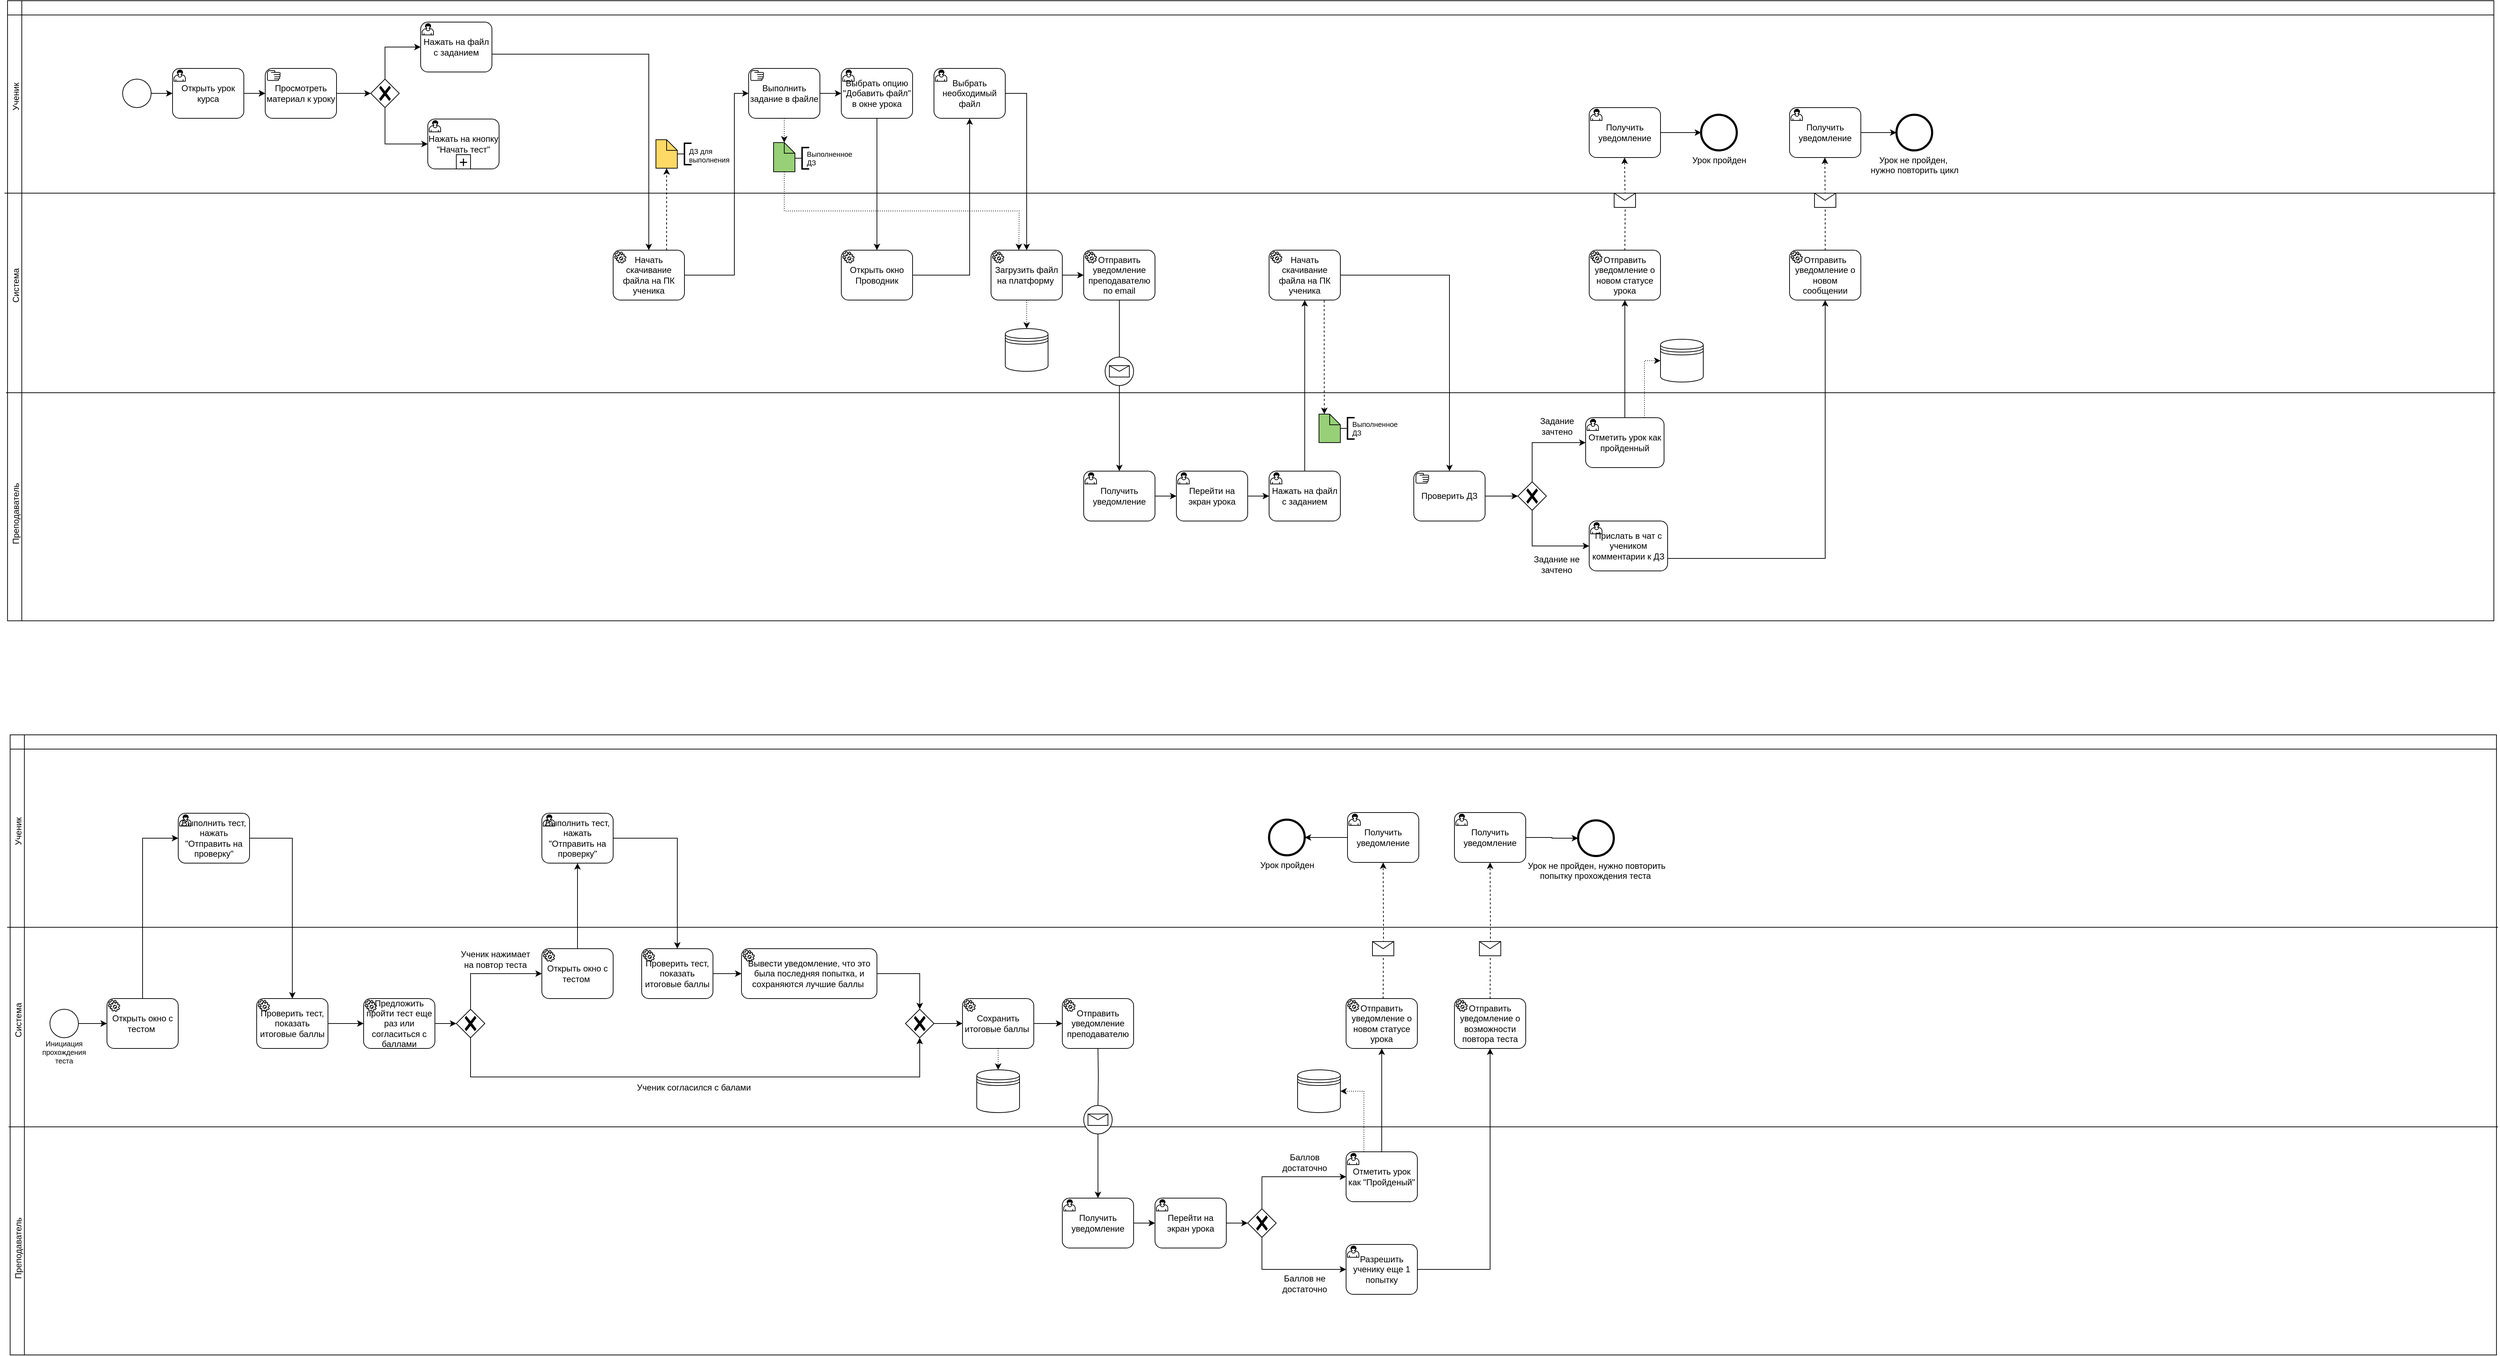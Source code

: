 <mxfile version="24.9.1">
  <diagram name="Page-1" id="2a216829-ef6e-dabb-86c1-c78162f3ba2b">
    <mxGraphModel dx="6120" dy="2260" grid="1" gridSize="10" guides="1" tooltips="1" connect="1" arrows="1" fold="1" page="1" pageScale="1" pageWidth="1920" pageHeight="1200" background="none" math="0" shadow="0">
      <root>
        <mxCell id="0" />
        <mxCell id="1" parent="0" />
        <mxCell id="0TXziBT0qv74xzK5-7dz-12" value="" style="group;movable=0;resizable=0;rotatable=0;deletable=0;editable=0;locked=1;connectable=0;" parent="1" vertex="1" connectable="0">
          <mxGeometry x="-360" y="250" width="3500" height="870" as="geometry" />
        </mxCell>
        <mxCell id="0TXziBT0qv74xzK5-7dz-6" value="" style="group;movable=0;resizable=0;rotatable=0;deletable=0;editable=0;locked=1;connectable=0;" parent="0TXziBT0qv74xzK5-7dz-12" vertex="1" connectable="0">
          <mxGeometry x="6.341" width="3493.659" height="870" as="geometry" />
        </mxCell>
        <mxCell id="0TXziBT0qv74xzK5-7dz-1" value="" style="shape=internalStorage;whiteSpace=wrap;html=1;backgroundOutline=1;" parent="0TXziBT0qv74xzK5-7dz-6" vertex="1">
          <mxGeometry x="4.227" width="3487.319" height="870" as="geometry" />
        </mxCell>
        <mxCell id="0TXziBT0qv74xzK5-7dz-4" value="" style="endArrow=none;html=1;rounded=0;" parent="0TXziBT0qv74xzK5-7dz-6" edge="1">
          <mxGeometry width="50" height="50" relative="1" as="geometry">
            <mxPoint y="270" as="sourcePoint" />
            <mxPoint x="3493.659" y="270" as="targetPoint" />
          </mxGeometry>
        </mxCell>
        <mxCell id="0TXziBT0qv74xzK5-7dz-5" value="" style="endArrow=none;html=1;rounded=0;" parent="0TXziBT0qv74xzK5-7dz-6" edge="1">
          <mxGeometry width="50" height="50" relative="1" as="geometry">
            <mxPoint x="2.114" y="550" as="sourcePoint" />
            <mxPoint x="3493.659" y="550" as="targetPoint" />
          </mxGeometry>
        </mxCell>
        <mxCell id="0TXziBT0qv74xzK5-7dz-93" value="" style="group" parent="0TXziBT0qv74xzK5-7dz-6" vertex="1" connectable="0">
          <mxGeometry x="-1.558" y="80.005" width="34.676" height="694.71" as="geometry" />
        </mxCell>
        <mxCell id="0TXziBT0qv74xzK5-7dz-8" value="Ученик" style="text;strokeColor=none;align=center;fillColor=none;html=1;verticalAlign=middle;whiteSpace=wrap;rounded=0;rotation=-90;" parent="0TXziBT0qv74xzK5-7dz-93" vertex="1">
          <mxGeometry x="-46.068" y="39.855" width="126.812" height="30" as="geometry" />
        </mxCell>
        <mxCell id="0TXziBT0qv74xzK5-7dz-9" value="Система" style="text;strokeColor=none;align=center;fillColor=none;html=1;verticalAlign=middle;whiteSpace=wrap;rounded=0;rotation=-90;" parent="0TXziBT0qv74xzK5-7dz-93" vertex="1">
          <mxGeometry x="-46.068" y="304.855" width="126.812" height="30" as="geometry" />
        </mxCell>
        <mxCell id="0TXziBT0qv74xzK5-7dz-10" value="Преподаватель" style="text;strokeColor=none;align=center;fillColor=none;html=1;verticalAlign=middle;whiteSpace=wrap;rounded=0;rotation=-90;" parent="0TXziBT0qv74xzK5-7dz-93" vertex="1">
          <mxGeometry x="-46.068" y="624.855" width="126.812" height="30" as="geometry" />
        </mxCell>
        <mxCell id="0TXziBT0qv74xzK5-7dz-11" value="" style="group;movable=0;resizable=0;rotatable=0;deletable=0;editable=0;locked=1;connectable=0;" parent="1" vertex="1" connectable="0">
          <mxGeometry x="112" y="250" width="1656" height="870" as="geometry" />
        </mxCell>
        <mxCell id="0TXziBT0qv74xzK5-7dz-7" value="" style="points=[[0.145,0.145,0],[0.5,0,0],[0.855,0.145,0],[1,0.5,0],[0.855,0.855,0],[0.5,1,0],[0.145,0.855,0],[0,0.5,0]];shape=mxgraph.bpmn.event;html=1;verticalLabelPosition=bottom;labelBackgroundColor=#ffffff;verticalAlign=top;align=center;perimeter=ellipsePerimeter;outlineConnect=0;aspect=fixed;outline=standard;symbol=general;" parent="1" vertex="1">
          <mxGeometry x="-188" y="360" width="40" height="40" as="geometry" />
        </mxCell>
        <mxCell id="0TXziBT0qv74xzK5-7dz-13" value="Открыть урок курса" style="points=[[0.25,0,0],[0.5,0,0],[0.75,0,0],[1,0.25,0],[1,0.5,0],[1,0.75,0],[0.75,1,0],[0.5,1,0],[0.25,1,0],[0,0.75,0],[0,0.5,0],[0,0.25,0]];shape=mxgraph.bpmn.task;whiteSpace=wrap;rectStyle=rounded;size=10;html=1;container=1;expand=0;collapsible=0;taskMarker=user;" parent="1" vertex="1">
          <mxGeometry x="-118" y="345" width="100" height="70" as="geometry" />
        </mxCell>
        <mxCell id="0TXziBT0qv74xzK5-7dz-18" style="edgeStyle=orthogonalEdgeStyle;rounded=0;orthogonalLoop=1;jettySize=auto;html=1;exitX=1;exitY=0.5;exitDx=0;exitDy=0;exitPerimeter=0;" parent="1" source="0TXziBT0qv74xzK5-7dz-16" target="0TXziBT0qv74xzK5-7dz-17" edge="1">
          <mxGeometry relative="1" as="geometry">
            <Array as="points">
              <mxPoint x="550" y="325" />
            </Array>
          </mxGeometry>
        </mxCell>
        <mxCell id="0TXziBT0qv74xzK5-7dz-16" value="Нажать на файл с заданием" style="points=[[0.25,0,0],[0.5,0,0],[0.75,0,0],[1,0.25,0],[1,0.5,0],[1,0.75,0],[0.75,1,0],[0.5,1,0],[0.25,1,0],[0,0.75,0],[0,0.5,0],[0,0.25,0]];shape=mxgraph.bpmn.task;whiteSpace=wrap;rectStyle=rounded;size=10;html=1;container=1;expand=0;collapsible=0;taskMarker=user;" parent="1" vertex="1">
          <mxGeometry x="230" y="280" width="100" height="70" as="geometry" />
        </mxCell>
        <mxCell id="0TXziBT0qv74xzK5-7dz-17" value="Начать скачивание файла на ПК ученика" style="points=[[0.25,0,0],[0.5,0,0],[0.75,0,0],[1,0.25,0],[1,0.5,0],[1,0.75,0],[0.75,1,0],[0.5,1,0],[0.25,1,0],[0,0.75,0],[0,0.5,0],[0,0.25,0]];shape=mxgraph.bpmn.task;whiteSpace=wrap;rectStyle=rounded;size=10;html=1;container=1;expand=0;collapsible=0;taskMarker=service;" parent="1" vertex="1">
          <mxGeometry x="500" y="600" width="100" height="70" as="geometry" />
        </mxCell>
        <mxCell id="0TXziBT0qv74xzK5-7dz-22" value="" style="shape=mxgraph.bpmn.data;labelPosition=center;verticalLabelPosition=bottom;align=center;verticalAlign=top;size=15;html=1;fillColor=#FFD966;" parent="1" vertex="1">
          <mxGeometry x="560" y="445" width="30" height="40" as="geometry" />
        </mxCell>
        <mxCell id="0TXziBT0qv74xzK5-7dz-23" style="edgeStyle=orthogonalEdgeStyle;rounded=0;orthogonalLoop=1;jettySize=auto;html=1;exitX=0.75;exitY=0;exitDx=0;exitDy=0;exitPerimeter=0;entryX=0.5;entryY=1;entryDx=0;entryDy=0;entryPerimeter=0;dashed=1;" parent="1" source="0TXziBT0qv74xzK5-7dz-17" target="0TXziBT0qv74xzK5-7dz-22" edge="1">
          <mxGeometry relative="1" as="geometry" />
        </mxCell>
        <mxCell id="0TXziBT0qv74xzK5-7dz-25" value="&amp;nbsp; ДЗ для&amp;nbsp;&lt;br&gt;&amp;nbsp; выполнения" style="text;align=left;verticalAlign=middle;resizable=0;points=[];autosize=1;strokeColor=none;fillColor=none;spacing=1;html=1;spacingTop=0;fontSize=10;" parent="1" vertex="1">
          <mxGeometry x="600" y="452" width="80" height="30" as="geometry" />
        </mxCell>
        <mxCell id="0TXziBT0qv74xzK5-7dz-29" style="edgeStyle=orthogonalEdgeStyle;rounded=0;orthogonalLoop=1;jettySize=auto;html=1;exitX=0;exitY=0.5;exitDx=0;exitDy=0;exitPerimeter=0;endArrow=none;endFill=0;" parent="1" source="0TXziBT0qv74xzK5-7dz-28" edge="1">
          <mxGeometry relative="1" as="geometry">
            <mxPoint x="590" y="465" as="targetPoint" />
          </mxGeometry>
        </mxCell>
        <mxCell id="0TXziBT0qv74xzK5-7dz-28" value="" style="strokeWidth=2;html=1;shape=mxgraph.flowchart.annotation_1;align=left;pointerEvents=1;" parent="1" vertex="1">
          <mxGeometry x="600" y="450" width="10" height="30" as="geometry" />
        </mxCell>
        <mxCell id="0TXziBT0qv74xzK5-7dz-31" style="edgeStyle=orthogonalEdgeStyle;rounded=0;orthogonalLoop=1;jettySize=auto;html=1;exitX=1;exitY=0.5;exitDx=0;exitDy=0;exitPerimeter=0;entryX=0;entryY=0.5;entryDx=0;entryDy=0;entryPerimeter=0;" parent="1" source="0TXziBT0qv74xzK5-7dz-7" target="0TXziBT0qv74xzK5-7dz-13" edge="1">
          <mxGeometry relative="1" as="geometry" />
        </mxCell>
        <mxCell id="0TXziBT0qv74xzK5-7dz-32" style="edgeStyle=orthogonalEdgeStyle;rounded=0;orthogonalLoop=1;jettySize=auto;html=1;exitX=1;exitY=0.5;exitDx=0;exitDy=0;exitPerimeter=0;entryX=0;entryY=0.5;entryDx=0;entryDy=0;entryPerimeter=0;" parent="1" source="0TXziBT0qv74xzK5-7dz-13" edge="1">
          <mxGeometry relative="1" as="geometry">
            <mxPoint x="12" y="380" as="targetPoint" />
          </mxGeometry>
        </mxCell>
        <mxCell id="0TXziBT0qv74xzK5-7dz-57" style="edgeStyle=orthogonalEdgeStyle;rounded=0;orthogonalLoop=1;jettySize=auto;html=1;exitX=0.5;exitY=1;exitDx=0;exitDy=0;exitPerimeter=0;dashed=1;dashPattern=1 2;" parent="1" source="0TXziBT0qv74xzK5-7dz-37" target="0TXziBT0qv74xzK5-7dz-56" edge="1">
          <mxGeometry relative="1" as="geometry" />
        </mxCell>
        <mxCell id="0TXziBT0qv74xzK5-7dz-37" value="Выполнить задание в файле" style="points=[[0.25,0,0],[0.5,0,0],[0.75,0,0],[1,0.25,0],[1,0.5,0],[1,0.75,0],[0.75,1,0],[0.5,1,0],[0.25,1,0],[0,0.75,0],[0,0.5,0],[0,0.25,0]];shape=mxgraph.bpmn.task;whiteSpace=wrap;rectStyle=rounded;size=10;html=1;container=1;expand=0;collapsible=0;taskMarker=manual;" parent="1" vertex="1">
          <mxGeometry x="690" y="345" width="100" height="70" as="geometry" />
        </mxCell>
        <mxCell id="0TXziBT0qv74xzK5-7dz-39" value="Просмотреть материал к уроку" style="points=[[0.25,0,0],[0.5,0,0],[0.75,0,0],[1,0.25,0],[1,0.5,0],[1,0.75,0],[0.75,1,0],[0.5,1,0],[0.25,1,0],[0,0.75,0],[0,0.5,0],[0,0.25,0]];shape=mxgraph.bpmn.task;whiteSpace=wrap;rectStyle=rounded;size=10;html=1;container=1;expand=0;collapsible=0;taskMarker=manual;" parent="1" vertex="1">
          <mxGeometry x="12" y="345" width="100" height="70" as="geometry" />
        </mxCell>
        <mxCell id="0TXziBT0qv74xzK5-7dz-42" style="edgeStyle=orthogonalEdgeStyle;rounded=0;orthogonalLoop=1;jettySize=auto;html=1;exitX=1;exitY=0.5;exitDx=0;exitDy=0;exitPerimeter=0;entryX=0;entryY=0.5;entryDx=0;entryDy=0;entryPerimeter=0;" parent="1" source="0TXziBT0qv74xzK5-7dz-13" target="0TXziBT0qv74xzK5-7dz-39" edge="1">
          <mxGeometry relative="1" as="geometry" />
        </mxCell>
        <mxCell id="0TXziBT0qv74xzK5-7dz-44" value="Выбрать опцию &quot;Добавить файл&quot; в окне урока" style="points=[[0.25,0,0],[0.5,0,0],[0.75,0,0],[1,0.25,0],[1,0.5,0],[1,0.75,0],[0.75,1,0],[0.5,1,0],[0.25,1,0],[0,0.75,0],[0,0.5,0],[0,0.25,0]];shape=mxgraph.bpmn.task;whiteSpace=wrap;rectStyle=rounded;size=10;html=1;container=1;expand=0;collapsible=0;taskMarker=user;" parent="1" vertex="1">
          <mxGeometry x="820" y="345" width="100" height="70" as="geometry" />
        </mxCell>
        <mxCell id="0TXziBT0qv74xzK5-7dz-45" value="Открыть окно Проводник" style="points=[[0.25,0,0],[0.5,0,0],[0.75,0,0],[1,0.25,0],[1,0.5,0],[1,0.75,0],[0.75,1,0],[0.5,1,0],[0.25,1,0],[0,0.75,0],[0,0.5,0],[0,0.25,0]];shape=mxgraph.bpmn.task;whiteSpace=wrap;rectStyle=rounded;size=10;html=1;container=1;expand=0;collapsible=0;taskMarker=service;" parent="1" vertex="1">
          <mxGeometry x="820" y="600" width="100" height="70" as="geometry" />
        </mxCell>
        <mxCell id="0TXziBT0qv74xzK5-7dz-46" style="edgeStyle=orthogonalEdgeStyle;rounded=0;orthogonalLoop=1;jettySize=auto;html=1;exitX=1;exitY=0.5;exitDx=0;exitDy=0;exitPerimeter=0;entryX=0;entryY=0.5;entryDx=0;entryDy=0;entryPerimeter=0;" parent="1" source="0TXziBT0qv74xzK5-7dz-37" target="0TXziBT0qv74xzK5-7dz-44" edge="1">
          <mxGeometry relative="1" as="geometry" />
        </mxCell>
        <mxCell id="0TXziBT0qv74xzK5-7dz-47" style="edgeStyle=orthogonalEdgeStyle;rounded=0;orthogonalLoop=1;jettySize=auto;html=1;exitX=0.5;exitY=1;exitDx=0;exitDy=0;exitPerimeter=0;entryX=0.5;entryY=0;entryDx=0;entryDy=0;entryPerimeter=0;" parent="1" source="0TXziBT0qv74xzK5-7dz-44" target="0TXziBT0qv74xzK5-7dz-45" edge="1">
          <mxGeometry relative="1" as="geometry" />
        </mxCell>
        <mxCell id="0TXziBT0qv74xzK5-7dz-48" value="Выбрать необходимый файл" style="points=[[0.25,0,0],[0.5,0,0],[0.75,0,0],[1,0.25,0],[1,0.5,0],[1,0.75,0],[0.75,1,0],[0.5,1,0],[0.25,1,0],[0,0.75,0],[0,0.5,0],[0,0.25,0]];shape=mxgraph.bpmn.task;whiteSpace=wrap;rectStyle=rounded;size=10;html=1;container=1;expand=0;collapsible=0;taskMarker=user;" parent="1" vertex="1">
          <mxGeometry x="950" y="345" width="100" height="70" as="geometry" />
        </mxCell>
        <mxCell id="0TXziBT0qv74xzK5-7dz-49" style="edgeStyle=orthogonalEdgeStyle;rounded=0;orthogonalLoop=1;jettySize=auto;html=1;exitX=1;exitY=0.5;exitDx=0;exitDy=0;exitPerimeter=0;entryX=0.5;entryY=1;entryDx=0;entryDy=0;entryPerimeter=0;" parent="1" source="0TXziBT0qv74xzK5-7dz-45" target="0TXziBT0qv74xzK5-7dz-48" edge="1">
          <mxGeometry relative="1" as="geometry" />
        </mxCell>
        <mxCell id="0TXziBT0qv74xzK5-7dz-65" style="edgeStyle=orthogonalEdgeStyle;rounded=0;orthogonalLoop=1;jettySize=auto;html=1;exitX=0.5;exitY=1;exitDx=0;exitDy=0;exitPerimeter=0;entryX=0.5;entryY=0;entryDx=0;entryDy=0;dashed=1;dashPattern=1 2;" parent="1" source="0TXziBT0qv74xzK5-7dz-50" target="0TXziBT0qv74xzK5-7dz-55" edge="1">
          <mxGeometry relative="1" as="geometry" />
        </mxCell>
        <mxCell id="0TXziBT0qv74xzK5-7dz-50" value="Загрузить файл на платформу&amp;nbsp;" style="points=[[0.25,0,0],[0.5,0,0],[0.75,0,0],[1,0.25,0],[1,0.5,0],[1,0.75,0],[0.75,1,0],[0.5,1,0],[0.25,1,0],[0,0.75,0],[0,0.5,0],[0,0.25,0]];shape=mxgraph.bpmn.task;whiteSpace=wrap;rectStyle=rounded;size=10;html=1;container=1;expand=0;collapsible=0;taskMarker=service;" parent="1" vertex="1">
          <mxGeometry x="1030" y="600" width="100" height="70" as="geometry" />
        </mxCell>
        <mxCell id="0TXziBT0qv74xzK5-7dz-51" style="edgeStyle=orthogonalEdgeStyle;rounded=0;orthogonalLoop=1;jettySize=auto;html=1;exitX=1;exitY=0.5;exitDx=0;exitDy=0;exitPerimeter=0;entryX=0.5;entryY=0;entryDx=0;entryDy=0;entryPerimeter=0;" parent="1" source="0TXziBT0qv74xzK5-7dz-48" target="0TXziBT0qv74xzK5-7dz-50" edge="1">
          <mxGeometry relative="1" as="geometry" />
        </mxCell>
        <mxCell id="0TXziBT0qv74xzK5-7dz-52" value="Отправить уведомление преподавателю по email" style="points=[[0.25,0,0],[0.5,0,0],[0.75,0,0],[1,0.25,0],[1,0.5,0],[1,0.75,0],[0.75,1,0],[0.5,1,0],[0.25,1,0],[0,0.75,0],[0,0.5,0],[0,0.25,0]];shape=mxgraph.bpmn.task;whiteSpace=wrap;rectStyle=rounded;size=10;html=1;container=1;expand=0;collapsible=0;taskMarker=service;" parent="1" vertex="1">
          <mxGeometry x="1160" y="600" width="100" height="70" as="geometry" />
        </mxCell>
        <mxCell id="0TXziBT0qv74xzK5-7dz-53" style="edgeStyle=orthogonalEdgeStyle;rounded=0;orthogonalLoop=1;jettySize=auto;html=1;exitX=1;exitY=0.5;exitDx=0;exitDy=0;exitPerimeter=0;entryX=0;entryY=0.5;entryDx=0;entryDy=0;entryPerimeter=0;" parent="1" source="0TXziBT0qv74xzK5-7dz-50" target="0TXziBT0qv74xzK5-7dz-52" edge="1">
          <mxGeometry relative="1" as="geometry" />
        </mxCell>
        <mxCell id="0TXziBT0qv74xzK5-7dz-55" value="" style="shape=datastore;html=1;labelPosition=center;verticalLabelPosition=bottom;align=center;verticalAlign=top;" parent="1" vertex="1">
          <mxGeometry x="1050" y="710" width="60" height="60" as="geometry" />
        </mxCell>
        <mxCell id="0TXziBT0qv74xzK5-7dz-56" value="" style="shape=mxgraph.bpmn.data;labelPosition=center;verticalLabelPosition=bottom;align=center;verticalAlign=top;size=15;html=1;fillColor=#97D077;" parent="1" vertex="1">
          <mxGeometry x="725" y="449" width="30" height="41" as="geometry" />
        </mxCell>
        <mxCell id="0TXziBT0qv74xzK5-7dz-60" value="&lt;font&gt;&amp;nbsp;Выполненное&lt;/font&gt;&lt;div&gt;&lt;font&gt;&amp;nbsp;ДЗ&lt;/font&gt;&lt;/div&gt;" style="text;html=1;align=left;verticalAlign=middle;resizable=0;points=[];autosize=1;strokeColor=none;fillColor=none;spacing=1;fontSize=10;" parent="1" vertex="1">
          <mxGeometry x="768" y="451" width="90" height="40" as="geometry" />
        </mxCell>
        <mxCell id="0TXziBT0qv74xzK5-7dz-61" style="edgeStyle=orthogonalEdgeStyle;rounded=0;orthogonalLoop=1;jettySize=auto;html=1;exitX=0;exitY=0.5;exitDx=0;exitDy=0;exitPerimeter=0;endArrow=none;endFill=0;" parent="1" source="0TXziBT0qv74xzK5-7dz-62" edge="1">
          <mxGeometry relative="1" as="geometry">
            <mxPoint x="755" y="471" as="targetPoint" />
          </mxGeometry>
        </mxCell>
        <mxCell id="0TXziBT0qv74xzK5-7dz-62" value="" style="strokeWidth=2;html=1;shape=mxgraph.flowchart.annotation_1;align=left;pointerEvents=1;" parent="1" vertex="1">
          <mxGeometry x="765" y="456" width="10" height="30" as="geometry" />
        </mxCell>
        <mxCell id="0TXziBT0qv74xzK5-7dz-64" style="edgeStyle=orthogonalEdgeStyle;rounded=0;orthogonalLoop=1;jettySize=auto;html=1;exitX=0.5;exitY=1;exitDx=0;exitDy=0;exitPerimeter=0;dashed=1;dashPattern=1 2;" parent="1" source="0TXziBT0qv74xzK5-7dz-56" edge="1">
          <mxGeometry relative="1" as="geometry">
            <mxPoint x="1069" y="600" as="targetPoint" />
          </mxGeometry>
        </mxCell>
        <mxCell id="0TXziBT0qv74xzK5-7dz-66" style="edgeStyle=orthogonalEdgeStyle;rounded=0;orthogonalLoop=1;jettySize=auto;html=1;exitX=1;exitY=0.5;exitDx=0;exitDy=0;exitPerimeter=0;entryX=0;entryY=0.5;entryDx=0;entryDy=0;entryPerimeter=0;" parent="1" source="0TXziBT0qv74xzK5-7dz-17" target="0TXziBT0qv74xzK5-7dz-37" edge="1">
          <mxGeometry relative="1" as="geometry">
            <Array as="points">
              <mxPoint x="670" y="635" />
              <mxPoint x="670" y="380" />
            </Array>
          </mxGeometry>
        </mxCell>
        <mxCell id="0TXziBT0qv74xzK5-7dz-74" value="Получить уведомление" style="points=[[0.25,0,0],[0.5,0,0],[0.75,0,0],[1,0.25,0],[1,0.5,0],[1,0.75,0],[0.75,1,0],[0.5,1,0],[0.25,1,0],[0,0.75,0],[0,0.5,0],[0,0.25,0]];shape=mxgraph.bpmn.task;whiteSpace=wrap;rectStyle=rounded;size=10;html=1;container=1;expand=0;collapsible=0;taskMarker=user;" parent="1" vertex="1">
          <mxGeometry x="1160" y="910" width="100" height="70" as="geometry" />
        </mxCell>
        <mxCell id="0TXziBT0qv74xzK5-7dz-75" value="Перейти на экран урока" style="points=[[0.25,0,0],[0.5,0,0],[0.75,0,0],[1,0.25,0],[1,0.5,0],[1,0.75,0],[0.75,1,0],[0.5,1,0],[0.25,1,0],[0,0.75,0],[0,0.5,0],[0,0.25,0]];shape=mxgraph.bpmn.task;whiteSpace=wrap;rectStyle=rounded;size=10;html=1;container=1;expand=0;collapsible=0;taskMarker=user;" parent="1" vertex="1">
          <mxGeometry x="1290" y="910" width="100" height="70" as="geometry" />
        </mxCell>
        <mxCell id="0TXziBT0qv74xzK5-7dz-76" style="edgeStyle=orthogonalEdgeStyle;rounded=0;orthogonalLoop=1;jettySize=auto;html=1;exitX=0.5;exitY=1;exitDx=0;exitDy=0;exitPerimeter=0;entryX=0.5;entryY=0;entryDx=0;entryDy=0;entryPerimeter=0;" parent="1" source="0TXziBT0qv74xzK5-7dz-78" target="0TXziBT0qv74xzK5-7dz-74" edge="1">
          <mxGeometry relative="1" as="geometry" />
        </mxCell>
        <mxCell id="0TXziBT0qv74xzK5-7dz-77" value="" style="edgeStyle=orthogonalEdgeStyle;rounded=0;orthogonalLoop=1;jettySize=auto;html=1;exitX=0.5;exitY=1;exitDx=0;exitDy=0;exitPerimeter=0;entryX=0.5;entryY=0;entryDx=0;entryDy=0;entryPerimeter=0;endArrow=none;endFill=0;" parent="1" source="0TXziBT0qv74xzK5-7dz-52" target="0TXziBT0qv74xzK5-7dz-78" edge="1">
          <mxGeometry relative="1" as="geometry">
            <mxPoint x="1210" y="670" as="sourcePoint" />
            <mxPoint x="1210" y="910" as="targetPoint" />
          </mxGeometry>
        </mxCell>
        <mxCell id="0TXziBT0qv74xzK5-7dz-78" value="" style="points=[[0.145,0.145,0],[0.5,0,0],[0.855,0.145,0],[1,0.5,0],[0.855,0.855,0],[0.5,1,0],[0.145,0.855,0],[0,0.5,0]];shape=mxgraph.bpmn.event;html=1;verticalLabelPosition=bottom;labelBackgroundColor=#ffffff;verticalAlign=top;align=center;perimeter=ellipsePerimeter;outlineConnect=0;aspect=fixed;outline=standard;symbol=message;" parent="1" vertex="1">
          <mxGeometry x="1190" y="750" width="40" height="40" as="geometry" />
        </mxCell>
        <mxCell id="0TXziBT0qv74xzK5-7dz-83" value="Нажать на файл с заданием" style="points=[[0.25,0,0],[0.5,0,0],[0.75,0,0],[1,0.25,0],[1,0.5,0],[1,0.75,0],[0.75,1,0],[0.5,1,0],[0.25,1,0],[0,0.75,0],[0,0.5,0],[0,0.25,0]];shape=mxgraph.bpmn.task;whiteSpace=wrap;rectStyle=rounded;size=10;html=1;container=1;expand=0;collapsible=0;taskMarker=user;" parent="1" vertex="1">
          <mxGeometry x="1420" y="910" width="100" height="70" as="geometry" />
        </mxCell>
        <mxCell id="0TXziBT0qv74xzK5-7dz-84" value="Начать скачивание файла на ПК ученика" style="points=[[0.25,0,0],[0.5,0,0],[0.75,0,0],[1,0.25,0],[1,0.5,0],[1,0.75,0],[0.75,1,0],[0.5,1,0],[0.25,1,0],[0,0.75,0],[0,0.5,0],[0,0.25,0]];shape=mxgraph.bpmn.task;whiteSpace=wrap;rectStyle=rounded;size=10;html=1;container=1;expand=0;collapsible=0;taskMarker=service;" parent="1" vertex="1">
          <mxGeometry x="1420" y="600" width="100" height="70" as="geometry" />
        </mxCell>
        <mxCell id="0TXziBT0qv74xzK5-7dz-85" value="" style="shape=mxgraph.bpmn.data;labelPosition=center;verticalLabelPosition=bottom;align=center;verticalAlign=top;size=15;html=1;fillColor=#97D077;" parent="1" vertex="1">
          <mxGeometry x="1490" y="830" width="30" height="40" as="geometry" />
        </mxCell>
        <mxCell id="0TXziBT0qv74xzK5-7dz-86" style="edgeStyle=orthogonalEdgeStyle;rounded=0;orthogonalLoop=1;jettySize=auto;html=1;exitX=0.773;exitY=1.009;exitDx=0;exitDy=0;exitPerimeter=0;entryX=0;entryY=0;entryDx=7.5;entryDy=0;entryPerimeter=0;dashed=1;" parent="1" source="0TXziBT0qv74xzK5-7dz-84" target="0TXziBT0qv74xzK5-7dz-85" edge="1">
          <mxGeometry relative="1" as="geometry">
            <mxPoint x="1335" y="970" as="sourcePoint" />
          </mxGeometry>
        </mxCell>
        <mxCell id="0TXziBT0qv74xzK5-7dz-88" style="edgeStyle=orthogonalEdgeStyle;rounded=0;orthogonalLoop=1;jettySize=auto;html=1;exitX=0;exitY=0.5;exitDx=0;exitDy=0;exitPerimeter=0;endArrow=none;endFill=0;" parent="1" source="0TXziBT0qv74xzK5-7dz-89" edge="1">
          <mxGeometry relative="1" as="geometry">
            <mxPoint x="1520" y="850" as="targetPoint" />
          </mxGeometry>
        </mxCell>
        <mxCell id="0TXziBT0qv74xzK5-7dz-89" value="" style="strokeWidth=2;html=1;shape=mxgraph.flowchart.annotation_1;align=left;pointerEvents=1;" parent="1" vertex="1">
          <mxGeometry x="1530" y="835" width="10" height="30" as="geometry" />
        </mxCell>
        <mxCell id="0TXziBT0qv74xzK5-7dz-90" style="edgeStyle=orthogonalEdgeStyle;rounded=0;orthogonalLoop=1;jettySize=auto;html=1;exitX=1;exitY=0.5;exitDx=0;exitDy=0;exitPerimeter=0;entryX=0;entryY=0.5;entryDx=0;entryDy=0;entryPerimeter=0;" parent="1" source="0TXziBT0qv74xzK5-7dz-74" target="0TXziBT0qv74xzK5-7dz-75" edge="1">
          <mxGeometry relative="1" as="geometry" />
        </mxCell>
        <mxCell id="0TXziBT0qv74xzK5-7dz-91" style="edgeStyle=orthogonalEdgeStyle;rounded=0;orthogonalLoop=1;jettySize=auto;html=1;exitX=1;exitY=0.5;exitDx=0;exitDy=0;exitPerimeter=0;entryX=0;entryY=0.5;entryDx=0;entryDy=0;entryPerimeter=0;" parent="1" source="0TXziBT0qv74xzK5-7dz-75" target="0TXziBT0qv74xzK5-7dz-83" edge="1">
          <mxGeometry relative="1" as="geometry" />
        </mxCell>
        <mxCell id="0TXziBT0qv74xzK5-7dz-92" style="edgeStyle=orthogonalEdgeStyle;rounded=0;orthogonalLoop=1;jettySize=auto;html=1;exitX=0.5;exitY=0;exitDx=0;exitDy=0;exitPerimeter=0;entryX=0.5;entryY=1;entryDx=0;entryDy=0;entryPerimeter=0;" parent="1" source="0TXziBT0qv74xzK5-7dz-83" target="0TXziBT0qv74xzK5-7dz-84" edge="1">
          <mxGeometry relative="1" as="geometry" />
        </mxCell>
        <mxCell id="0TXziBT0qv74xzK5-7dz-94" value="&lt;font&gt;&amp;nbsp;Выполненное&lt;/font&gt;&lt;div&gt;&lt;font&gt;&amp;nbsp;ДЗ&lt;/font&gt;&lt;/div&gt;" style="text;html=1;align=left;verticalAlign=middle;resizable=0;points=[];autosize=1;strokeColor=none;fillColor=none;spacing=1;fontSize=10;" parent="1" vertex="1">
          <mxGeometry x="1533" y="830" width="90" height="40" as="geometry" />
        </mxCell>
        <mxCell id="elNdmQCNcE5ShyrzMvyn-15" value="" style="edgeStyle=orthogonalEdgeStyle;rounded=0;orthogonalLoop=1;jettySize=auto;html=1;exitX=1;exitY=0.75;exitDx=0;exitDy=0;exitPerimeter=0;entryX=0.5;entryY=1;entryDx=0;entryDy=0;entryPerimeter=0;" edge="1" parent="1" source="fekRPHt_hgVmX_1bzjKm-5" target="fekRPHt_hgVmX_1bzjKm-9">
          <mxGeometry relative="1" as="geometry">
            <mxPoint x="2411" y="920.0" as="sourcePoint" />
            <mxPoint x="2411" y="680" as="targetPoint" />
            <Array as="points">
              <mxPoint x="2200" y="1032" />
            </Array>
          </mxGeometry>
        </mxCell>
        <mxCell id="fekRPHt_hgVmX_1bzjKm-5" value="Прислать в чат с учеником комментарии к ДЗ" style="points=[[0.25,0,0],[0.5,0,0],[0.75,0,0],[1,0.25,0],[1,0.5,0],[1,0.75,0],[0.75,1,0],[0.5,1,0],[0.25,1,0],[0,0.75,0],[0,0.5,0],[0,0.25,0]];shape=mxgraph.bpmn.task;whiteSpace=wrap;rectStyle=rounded;size=10;html=1;container=1;expand=0;collapsible=0;taskMarker=user;" parent="1" vertex="1">
          <mxGeometry x="1869" y="980" width="110" height="70" as="geometry" />
        </mxCell>
        <mxCell id="fekRPHt_hgVmX_1bzjKm-6" value="Проверить ДЗ" style="points=[[0.25,0,0],[0.5,0,0],[0.75,0,0],[1,0.25,0],[1,0.5,0],[1,0.75,0],[0.75,1,0],[0.5,1,0],[0.25,1,0],[0,0.75,0],[0,0.5,0],[0,0.25,0]];shape=mxgraph.bpmn.task;whiteSpace=wrap;rectStyle=rounded;size=10;html=1;container=1;expand=0;collapsible=0;taskMarker=manual;" parent="1" vertex="1">
          <mxGeometry x="1623" y="910" width="100" height="70" as="geometry" />
        </mxCell>
        <mxCell id="fekRPHt_hgVmX_1bzjKm-7" style="edgeStyle=orthogonalEdgeStyle;rounded=0;orthogonalLoop=1;jettySize=auto;html=1;exitX=1;exitY=0.5;exitDx=0;exitDy=0;exitPerimeter=0;entryX=0.5;entryY=0;entryDx=0;entryDy=0;entryPerimeter=0;" parent="1" source="0TXziBT0qv74xzK5-7dz-84" target="fekRPHt_hgVmX_1bzjKm-6" edge="1">
          <mxGeometry relative="1" as="geometry" />
        </mxCell>
        <mxCell id="fekRPHt_hgVmX_1bzjKm-9" value="Отправить уведомление о новом сообщении" style="points=[[0.25,0,0],[0.5,0,0],[0.75,0,0],[1,0.25,0],[1,0.5,0],[1,0.75,0],[0.75,1,0],[0.5,1,0],[0.25,1,0],[0,0.75,0],[0,0.5,0],[0,0.25,0]];shape=mxgraph.bpmn.task;whiteSpace=wrap;rectStyle=rounded;size=10;html=1;container=1;expand=0;collapsible=0;taskMarker=service;" parent="1" vertex="1">
          <mxGeometry x="2150" y="600" width="100" height="70" as="geometry" />
        </mxCell>
        <mxCell id="elNdmQCNcE5ShyrzMvyn-148" style="edgeStyle=orthogonalEdgeStyle;rounded=0;orthogonalLoop=1;jettySize=auto;html=1;exitX=0.75;exitY=0;exitDx=0;exitDy=0;exitPerimeter=0;entryX=0;entryY=0.5;entryDx=0;entryDy=0;dashed=1;dashPattern=1 2;" edge="1" parent="1" source="fekRPHt_hgVmX_1bzjKm-17" target="elNdmQCNcE5ShyrzMvyn-147">
          <mxGeometry relative="1" as="geometry" />
        </mxCell>
        <mxCell id="fekRPHt_hgVmX_1bzjKm-17" value="Отметить урок как пройденный" style="points=[[0.25,0,0],[0.5,0,0],[0.75,0,0],[1,0.25,0],[1,0.5,0],[1,0.75,0],[0.75,1,0],[0.5,1,0],[0.25,1,0],[0,0.75,0],[0,0.5,0],[0,0.25,0]];shape=mxgraph.bpmn.task;whiteSpace=wrap;rectStyle=rounded;size=10;html=1;container=1;expand=0;collapsible=0;taskMarker=user;" parent="1" vertex="1">
          <mxGeometry x="1864" y="835" width="110" height="70" as="geometry" />
        </mxCell>
        <mxCell id="fekRPHt_hgVmX_1bzjKm-21" value="" style="points=[[0.25,0.25,0],[0.5,0,0],[0.75,0.25,0],[1,0.5,0],[0.75,0.75,0],[0.5,1,0],[0.25,0.75,0],[0,0.5,0]];shape=mxgraph.bpmn.gateway2;html=1;verticalLabelPosition=bottom;labelBackgroundColor=#ffffff;verticalAlign=top;align=center;perimeter=rhombusPerimeter;outlineConnect=0;outline=none;symbol=none;gwType=exclusive;" parent="1" vertex="1">
          <mxGeometry x="1769" y="925" width="40" height="40" as="geometry" />
        </mxCell>
        <mxCell id="fekRPHt_hgVmX_1bzjKm-24" style="edgeStyle=orthogonalEdgeStyle;rounded=0;orthogonalLoop=1;jettySize=auto;html=1;exitX=0.5;exitY=0;exitDx=0;exitDy=0;exitPerimeter=0;entryX=0;entryY=0.5;entryDx=0;entryDy=0;entryPerimeter=0;" parent="1" source="fekRPHt_hgVmX_1bzjKm-21" target="fekRPHt_hgVmX_1bzjKm-17" edge="1">
          <mxGeometry relative="1" as="geometry" />
        </mxCell>
        <mxCell id="fekRPHt_hgVmX_1bzjKm-26" value="Задание зачтено" style="text;strokeColor=none;align=center;fillColor=none;html=1;verticalAlign=middle;whiteSpace=wrap;rounded=0;" parent="1" vertex="1">
          <mxGeometry x="1793.5" y="832" width="60" height="30" as="geometry" />
        </mxCell>
        <mxCell id="fekRPHt_hgVmX_1bzjKm-28" value="Задание не зачтено" style="text;strokeColor=none;align=center;fillColor=none;html=1;verticalAlign=middle;whiteSpace=wrap;rounded=0;" parent="1" vertex="1">
          <mxGeometry x="1783" y="1026" width="81" height="30" as="geometry" />
        </mxCell>
        <mxCell id="elNdmQCNcE5ShyrzMvyn-2" value="" style="edgeStyle=orthogonalEdgeStyle;rounded=0;orthogonalLoop=1;jettySize=auto;html=1;dashed=1;entryX=0.5;entryY=1;entryDx=0;entryDy=0;entryPerimeter=0;exitX=0.5;exitY=0;exitDx=0;exitDy=0;exitPerimeter=0;" edge="1" parent="1">
          <mxGeometry relative="1" as="geometry">
            <mxPoint x="1918.55" y="470" as="targetPoint" />
            <mxPoint x="1919" y="600" as="sourcePoint" />
          </mxGeometry>
        </mxCell>
        <mxCell id="elNdmQCNcE5ShyrzMvyn-3" value="" style="shape=message;html=1;fillColor=#FFFFFF;" vertex="1" parent="1">
          <mxGeometry x="1904" y="520" width="30" height="20" as="geometry" />
        </mxCell>
        <mxCell id="elNdmQCNcE5ShyrzMvyn-5" style="edgeStyle=orthogonalEdgeStyle;rounded=0;orthogonalLoop=1;jettySize=auto;html=1;exitX=1;exitY=0.5;exitDx=0;exitDy=0;exitPerimeter=0;entryX=0;entryY=0.5;entryDx=0;entryDy=0;entryPerimeter=0;" edge="1" parent="1" source="fekRPHt_hgVmX_1bzjKm-6" target="fekRPHt_hgVmX_1bzjKm-21">
          <mxGeometry relative="1" as="geometry" />
        </mxCell>
        <mxCell id="elNdmQCNcE5ShyrzMvyn-11" style="edgeStyle=orthogonalEdgeStyle;rounded=0;orthogonalLoop=1;jettySize=auto;html=1;exitX=0.5;exitY=0;exitDx=0;exitDy=0;exitPerimeter=0;entryX=0.5;entryY=1;entryDx=0;entryDy=0;entryPerimeter=0;" edge="1" parent="1" source="fekRPHt_hgVmX_1bzjKm-17" target="elNdmQCNcE5ShyrzMvyn-21">
          <mxGeometry relative="1" as="geometry" />
        </mxCell>
        <mxCell id="elNdmQCNcE5ShyrzMvyn-17" value="" style="edgeStyle=orthogonalEdgeStyle;rounded=0;orthogonalLoop=1;jettySize=auto;html=1;dashed=1;entryX=0.5;entryY=1;entryDx=0;entryDy=0;entryPerimeter=0;exitX=0.5;exitY=0;exitDx=0;exitDy=0;exitPerimeter=0;" edge="1" parent="1" source="fekRPHt_hgVmX_1bzjKm-9">
          <mxGeometry relative="1" as="geometry">
            <mxPoint x="2199.55" y="470" as="targetPoint" />
            <mxPoint x="2200" y="590" as="sourcePoint" />
          </mxGeometry>
        </mxCell>
        <mxCell id="elNdmQCNcE5ShyrzMvyn-18" value="" style="shape=message;html=1;fillColor=#FFFFFF;" vertex="1" parent="1">
          <mxGeometry x="2185" y="520" width="30" height="20" as="geometry" />
        </mxCell>
        <mxCell id="elNdmQCNcE5ShyrzMvyn-21" value="Отправить уведомление о новом статусе урока" style="points=[[0.25,0,0],[0.5,0,0],[0.75,0,0],[1,0.25,0],[1,0.5,0],[1,0.75,0],[0.75,1,0],[0.5,1,0],[0.25,1,0],[0,0.75,0],[0,0.5,0],[0,0.25,0]];shape=mxgraph.bpmn.task;whiteSpace=wrap;rectStyle=rounded;size=10;html=1;container=1;expand=0;collapsible=0;taskMarker=service;" vertex="1" parent="1">
          <mxGeometry x="1869" y="600" width="100" height="70" as="geometry" />
        </mxCell>
        <mxCell id="elNdmQCNcE5ShyrzMvyn-23" value="Получить уведомление" style="points=[[0.25,0,0],[0.5,0,0],[0.75,0,0],[1,0.25,0],[1,0.5,0],[1,0.75,0],[0.75,1,0],[0.5,1,0],[0.25,1,0],[0,0.75,0],[0,0.5,0],[0,0.25,0]];shape=mxgraph.bpmn.task;whiteSpace=wrap;rectStyle=rounded;size=10;html=1;container=1;expand=0;collapsible=0;taskMarker=user;" vertex="1" parent="1">
          <mxGeometry x="1869" y="400" width="100" height="70" as="geometry" />
        </mxCell>
        <mxCell id="elNdmQCNcE5ShyrzMvyn-24" style="edgeStyle=orthogonalEdgeStyle;rounded=0;orthogonalLoop=1;jettySize=auto;html=1;exitX=1;exitY=0.5;exitDx=0;exitDy=0;exitPerimeter=0;entryX=0;entryY=0.5;entryDx=0;entryDy=0;entryPerimeter=0;" edge="1" parent="1" source="elNdmQCNcE5ShyrzMvyn-23">
          <mxGeometry relative="1" as="geometry">
            <mxPoint x="2026.0" y="435" as="targetPoint" />
          </mxGeometry>
        </mxCell>
        <mxCell id="elNdmQCNcE5ShyrzMvyn-28" value="Урок пройден" style="points=[[0.145,0.145,0],[0.5,0,0],[0.855,0.145,0],[1,0.5,0],[0.855,0.855,0],[0.5,1,0],[0.145,0.855,0],[0,0.5,0]];shape=mxgraph.bpmn.event;html=1;verticalLabelPosition=bottom;labelBackgroundColor=#ffffff;verticalAlign=top;align=center;perimeter=ellipsePerimeter;outlineConnect=0;aspect=fixed;outline=end;symbol=terminate2;" vertex="1" parent="1">
          <mxGeometry x="2026" y="410" width="50" height="50" as="geometry" />
        </mxCell>
        <mxCell id="elNdmQCNcE5ShyrzMvyn-32" style="edgeStyle=orthogonalEdgeStyle;rounded=0;orthogonalLoop=1;jettySize=auto;html=1;exitX=0.5;exitY=1;exitDx=0;exitDy=0;exitPerimeter=0;entryX=0;entryY=0.5;entryDx=0;entryDy=0;entryPerimeter=0;" edge="1" parent="1" source="fekRPHt_hgVmX_1bzjKm-21" target="fekRPHt_hgVmX_1bzjKm-5">
          <mxGeometry relative="1" as="geometry" />
        </mxCell>
        <mxCell id="elNdmQCNcE5ShyrzMvyn-33" value="Получить уведомление" style="points=[[0.25,0,0],[0.5,0,0],[0.75,0,0],[1,0.25,0],[1,0.5,0],[1,0.75,0],[0.75,1,0],[0.5,1,0],[0.25,1,0],[0,0.75,0],[0,0.5,0],[0,0.25,0]];shape=mxgraph.bpmn.task;whiteSpace=wrap;rectStyle=rounded;size=10;html=1;container=1;expand=0;collapsible=0;taskMarker=user;" vertex="1" parent="1">
          <mxGeometry x="2150" y="400" width="100" height="70" as="geometry" />
        </mxCell>
        <mxCell id="elNdmQCNcE5ShyrzMvyn-34" value="Урок не пройден,&amp;nbsp;&lt;div&gt;нужно повторить цикл&lt;/div&gt;" style="points=[[0.145,0.145,0],[0.5,0,0],[0.855,0.145,0],[1,0.5,0],[0.855,0.855,0],[0.5,1,0],[0.145,0.855,0],[0,0.5,0]];shape=mxgraph.bpmn.event;html=1;verticalLabelPosition=bottom;labelBackgroundColor=#ffffff;verticalAlign=top;align=center;perimeter=ellipsePerimeter;outlineConnect=0;aspect=fixed;outline=end;symbol=terminate2;" vertex="1" parent="1">
          <mxGeometry x="2300" y="410" width="50" height="50" as="geometry" />
        </mxCell>
        <mxCell id="elNdmQCNcE5ShyrzMvyn-35" style="edgeStyle=orthogonalEdgeStyle;rounded=0;orthogonalLoop=1;jettySize=auto;html=1;exitX=1;exitY=0.5;exitDx=0;exitDy=0;exitPerimeter=0;entryX=0;entryY=0.5;entryDx=0;entryDy=0;entryPerimeter=0;" edge="1" parent="1" source="elNdmQCNcE5ShyrzMvyn-33" target="elNdmQCNcE5ShyrzMvyn-34">
          <mxGeometry relative="1" as="geometry" />
        </mxCell>
        <mxCell id="elNdmQCNcE5ShyrzMvyn-37" value="Нажать на кнопку &quot;Начать тест&quot;" style="points=[[0.25,0,0],[0.5,0,0],[0.75,0,0],[1,0.25,0],[1,0.5,0],[1,0.75,0],[0.75,1,0],[0.5,1,0],[0.25,1,0],[0,0.75,0],[0,0.5,0],[0,0.25,0]];shape=mxgraph.bpmn.task;whiteSpace=wrap;rectStyle=rounded;size=10;html=1;container=1;expand=0;collapsible=0;taskMarker=user;" vertex="1" parent="1">
          <mxGeometry x="240" y="416" width="100" height="70" as="geometry" />
        </mxCell>
        <mxCell id="elNdmQCNcE5ShyrzMvyn-49" value="+" style="whiteSpace=wrap;html=1;aspect=fixed;fontSize=21;" vertex="1" parent="elNdmQCNcE5ShyrzMvyn-37">
          <mxGeometry x="40" y="50" width="20" height="20" as="geometry" />
        </mxCell>
        <mxCell id="elNdmQCNcE5ShyrzMvyn-39" value="" style="points=[[0.25,0.25,0],[0.5,0,0],[0.75,0.25,0],[1,0.5,0],[0.75,0.75,0],[0.5,1,0],[0.25,0.75,0],[0,0.5,0]];shape=mxgraph.bpmn.gateway2;html=1;verticalLabelPosition=bottom;labelBackgroundColor=#ffffff;verticalAlign=top;align=center;perimeter=rhombusPerimeter;outlineConnect=0;outline=none;symbol=none;gwType=exclusive;" vertex="1" parent="1">
          <mxGeometry x="160" y="360" width="40" height="40" as="geometry" />
        </mxCell>
        <mxCell id="elNdmQCNcE5ShyrzMvyn-42" style="edgeStyle=orthogonalEdgeStyle;rounded=0;orthogonalLoop=1;jettySize=auto;html=1;exitX=1;exitY=0.5;exitDx=0;exitDy=0;exitPerimeter=0;entryX=0;entryY=0.5;entryDx=0;entryDy=0;entryPerimeter=0;" edge="1" parent="1" source="0TXziBT0qv74xzK5-7dz-39" target="elNdmQCNcE5ShyrzMvyn-39">
          <mxGeometry relative="1" as="geometry" />
        </mxCell>
        <mxCell id="elNdmQCNcE5ShyrzMvyn-43" style="edgeStyle=orthogonalEdgeStyle;rounded=0;orthogonalLoop=1;jettySize=auto;html=1;exitX=0.5;exitY=0;exitDx=0;exitDy=0;exitPerimeter=0;entryX=0;entryY=0.5;entryDx=0;entryDy=0;entryPerimeter=0;" edge="1" parent="1" source="elNdmQCNcE5ShyrzMvyn-39" target="0TXziBT0qv74xzK5-7dz-16">
          <mxGeometry relative="1" as="geometry" />
        </mxCell>
        <mxCell id="elNdmQCNcE5ShyrzMvyn-44" style="edgeStyle=orthogonalEdgeStyle;rounded=0;orthogonalLoop=1;jettySize=auto;html=1;exitX=0.5;exitY=1;exitDx=0;exitDy=0;exitPerimeter=0;entryX=0;entryY=0.5;entryDx=0;entryDy=0;entryPerimeter=0;" edge="1" parent="1" source="elNdmQCNcE5ShyrzMvyn-39" target="elNdmQCNcE5ShyrzMvyn-37">
          <mxGeometry relative="1" as="geometry" />
        </mxCell>
        <mxCell id="elNdmQCNcE5ShyrzMvyn-51" value="" style="group;movable=0;resizable=0;rotatable=0;deletable=0;editable=0;locked=1;connectable=0;" vertex="1" connectable="0" parent="1">
          <mxGeometry x="-349.999" y="1280" width="3493.659" height="870" as="geometry" />
        </mxCell>
        <mxCell id="elNdmQCNcE5ShyrzMvyn-52" value="" style="shape=internalStorage;whiteSpace=wrap;html=1;backgroundOutline=1;" vertex="1" parent="elNdmQCNcE5ShyrzMvyn-51">
          <mxGeometry x="4.227" width="3487.319" height="870" as="geometry" />
        </mxCell>
        <mxCell id="elNdmQCNcE5ShyrzMvyn-53" value="" style="endArrow=none;html=1;rounded=0;" edge="1" parent="elNdmQCNcE5ShyrzMvyn-51">
          <mxGeometry width="50" height="50" relative="1" as="geometry">
            <mxPoint y="270" as="sourcePoint" />
            <mxPoint x="3493.659" y="270" as="targetPoint" />
          </mxGeometry>
        </mxCell>
        <mxCell id="elNdmQCNcE5ShyrzMvyn-54" value="" style="endArrow=none;html=1;rounded=0;" edge="1" parent="elNdmQCNcE5ShyrzMvyn-51">
          <mxGeometry width="50" height="50" relative="1" as="geometry">
            <mxPoint x="2.114" y="550" as="sourcePoint" />
            <mxPoint x="3493.659" y="550" as="targetPoint" />
          </mxGeometry>
        </mxCell>
        <mxCell id="elNdmQCNcE5ShyrzMvyn-55" value="" style="group" vertex="1" connectable="0" parent="elNdmQCNcE5ShyrzMvyn-51">
          <mxGeometry x="-1.558" y="80.005" width="34.676" height="694.71" as="geometry" />
        </mxCell>
        <mxCell id="elNdmQCNcE5ShyrzMvyn-56" value="Ученик" style="text;strokeColor=none;align=center;fillColor=none;html=1;verticalAlign=middle;whiteSpace=wrap;rounded=0;rotation=-90;" vertex="1" parent="elNdmQCNcE5ShyrzMvyn-55">
          <mxGeometry x="-46.068" y="39.855" width="126.812" height="30" as="geometry" />
        </mxCell>
        <mxCell id="elNdmQCNcE5ShyrzMvyn-57" value="Система" style="text;strokeColor=none;align=center;fillColor=none;html=1;verticalAlign=middle;whiteSpace=wrap;rounded=0;rotation=-90;" vertex="1" parent="elNdmQCNcE5ShyrzMvyn-55">
          <mxGeometry x="-46.068" y="304.855" width="126.812" height="30" as="geometry" />
        </mxCell>
        <mxCell id="elNdmQCNcE5ShyrzMvyn-58" value="Преподаватель" style="text;strokeColor=none;align=center;fillColor=none;html=1;verticalAlign=middle;whiteSpace=wrap;rounded=0;rotation=-90;" vertex="1" parent="elNdmQCNcE5ShyrzMvyn-55">
          <mxGeometry x="-46.068" y="624.855" width="126.812" height="30" as="geometry" />
        </mxCell>
        <mxCell id="elNdmQCNcE5ShyrzMvyn-66" style="edgeStyle=orthogonalEdgeStyle;rounded=0;orthogonalLoop=1;jettySize=auto;html=1;exitX=1;exitY=0.5;exitDx=0;exitDy=0;exitPerimeter=0;" edge="1" parent="1" source="elNdmQCNcE5ShyrzMvyn-59" target="elNdmQCNcE5ShyrzMvyn-63">
          <mxGeometry relative="1" as="geometry" />
        </mxCell>
        <mxCell id="elNdmQCNcE5ShyrzMvyn-59" value="Выполнить тест, нажать &quot;Отправить на проверку&quot;" style="points=[[0.25,0,0],[0.5,0,0],[0.75,0,0],[1,0.25,0],[1,0.5,0],[1,0.75,0],[0.75,1,0],[0.5,1,0],[0.25,1,0],[0,0.75,0],[0,0.5,0],[0,0.25,0]];shape=mxgraph.bpmn.task;whiteSpace=wrap;rectStyle=rounded;size=10;html=1;container=1;expand=0;collapsible=0;taskMarker=user;" vertex="1" parent="1">
          <mxGeometry x="-110" y="1390" width="100" height="70" as="geometry" />
        </mxCell>
        <mxCell id="elNdmQCNcE5ShyrzMvyn-61" value="Открыть окно с тестом&amp;nbsp;" style="points=[[0.25,0,0],[0.5,0,0],[0.75,0,0],[1,0.25,0],[1,0.5,0],[1,0.75,0],[0.75,1,0],[0.5,1,0],[0.25,1,0],[0,0.75,0],[0,0.5,0],[0,0.25,0]];shape=mxgraph.bpmn.task;whiteSpace=wrap;rectStyle=rounded;size=10;html=1;container=1;expand=0;collapsible=0;taskMarker=service;" vertex="1" parent="1">
          <mxGeometry x="-210" y="1650" width="100" height="70" as="geometry" />
        </mxCell>
        <mxCell id="elNdmQCNcE5ShyrzMvyn-63" value="Проверить тест, показать итоговые баллы" style="points=[[0.25,0,0],[0.5,0,0],[0.75,0,0],[1,0.25,0],[1,0.5,0],[1,0.75,0],[0.75,1,0],[0.5,1,0],[0.25,1,0],[0,0.75,0],[0,0.5,0],[0,0.25,0]];shape=mxgraph.bpmn.task;whiteSpace=wrap;rectStyle=rounded;size=10;html=1;container=1;expand=0;collapsible=0;taskMarker=service;" vertex="1" parent="1">
          <mxGeometry y="1650" width="100" height="70" as="geometry" />
        </mxCell>
        <mxCell id="elNdmQCNcE5ShyrzMvyn-64" value="Предложить пройти тест еще раз или согласиться с баллами" style="points=[[0.25,0,0],[0.5,0,0],[0.75,0,0],[1,0.25,0],[1,0.5,0],[1,0.75,0],[0.75,1,0],[0.5,1,0],[0.25,1,0],[0,0.75,0],[0,0.5,0],[0,0.25,0]];shape=mxgraph.bpmn.task;whiteSpace=wrap;rectStyle=rounded;size=10;html=1;container=1;expand=0;collapsible=0;taskMarker=service;" vertex="1" parent="1">
          <mxGeometry x="150" y="1650" width="100" height="70" as="geometry" />
        </mxCell>
        <mxCell id="elNdmQCNcE5ShyrzMvyn-65" style="edgeStyle=orthogonalEdgeStyle;rounded=0;orthogonalLoop=1;jettySize=auto;html=1;exitX=0.5;exitY=0;exitDx=0;exitDy=0;exitPerimeter=0;entryX=0;entryY=0.5;entryDx=0;entryDy=0;entryPerimeter=0;" edge="1" parent="1" source="elNdmQCNcE5ShyrzMvyn-61" target="elNdmQCNcE5ShyrzMvyn-59">
          <mxGeometry relative="1" as="geometry" />
        </mxCell>
        <mxCell id="elNdmQCNcE5ShyrzMvyn-67" style="edgeStyle=orthogonalEdgeStyle;rounded=0;orthogonalLoop=1;jettySize=auto;html=1;exitX=1;exitY=0.5;exitDx=0;exitDy=0;exitPerimeter=0;entryX=0;entryY=0.5;entryDx=0;entryDy=0;entryPerimeter=0;" edge="1" parent="1" source="elNdmQCNcE5ShyrzMvyn-63" target="elNdmQCNcE5ShyrzMvyn-64">
          <mxGeometry relative="1" as="geometry" />
        </mxCell>
        <mxCell id="elNdmQCNcE5ShyrzMvyn-71" value="Открыть окно с тестом&amp;nbsp;" style="points=[[0.25,0,0],[0.5,0,0],[0.75,0,0],[1,0.25,0],[1,0.5,0],[1,0.75,0],[0.75,1,0],[0.5,1,0],[0.25,1,0],[0,0.75,0],[0,0.5,0],[0,0.25,0]];shape=mxgraph.bpmn.task;whiteSpace=wrap;rectStyle=rounded;size=10;html=1;container=1;expand=0;collapsible=0;taskMarker=service;" vertex="1" parent="1">
          <mxGeometry x="400" y="1580" width="100" height="70" as="geometry" />
        </mxCell>
        <mxCell id="elNdmQCNcE5ShyrzMvyn-72" value="Сохранить итоговые баллы&amp;nbsp;" style="points=[[0.25,0,0],[0.5,0,0],[0.75,0,0],[1,0.25,0],[1,0.5,0],[1,0.75,0],[0.75,1,0],[0.5,1,0],[0.25,1,0],[0,0.75,0],[0,0.5,0],[0,0.25,0]];shape=mxgraph.bpmn.task;whiteSpace=wrap;rectStyle=rounded;size=10;html=1;container=1;expand=0;collapsible=0;taskMarker=service;" vertex="1" parent="1">
          <mxGeometry x="990" y="1650" width="100" height="70" as="geometry" />
        </mxCell>
        <mxCell id="elNdmQCNcE5ShyrzMvyn-74" value="" style="points=[[0.25,0.25,0],[0.5,0,0],[0.75,0.25,0],[1,0.5,0],[0.75,0.75,0],[0.5,1,0],[0.25,0.75,0],[0,0.5,0]];shape=mxgraph.bpmn.gateway2;html=1;verticalLabelPosition=bottom;labelBackgroundColor=#ffffff;verticalAlign=top;align=center;perimeter=rhombusPerimeter;outlineConnect=0;outline=none;symbol=none;gwType=exclusive;" vertex="1" parent="1">
          <mxGeometry x="280" y="1665" width="40" height="40" as="geometry" />
        </mxCell>
        <mxCell id="elNdmQCNcE5ShyrzMvyn-75" style="edgeStyle=orthogonalEdgeStyle;rounded=0;orthogonalLoop=1;jettySize=auto;html=1;exitX=1;exitY=0.5;exitDx=0;exitDy=0;exitPerimeter=0;entryX=0;entryY=0.5;entryDx=0;entryDy=0;entryPerimeter=0;" edge="1" parent="1" source="elNdmQCNcE5ShyrzMvyn-64" target="elNdmQCNcE5ShyrzMvyn-74">
          <mxGeometry relative="1" as="geometry" />
        </mxCell>
        <mxCell id="elNdmQCNcE5ShyrzMvyn-76" style="edgeStyle=orthogonalEdgeStyle;rounded=0;orthogonalLoop=1;jettySize=auto;html=1;exitX=0.5;exitY=0;exitDx=0;exitDy=0;exitPerimeter=0;entryX=0;entryY=0.5;entryDx=0;entryDy=0;entryPerimeter=0;" edge="1" parent="1" source="elNdmQCNcE5ShyrzMvyn-74" target="elNdmQCNcE5ShyrzMvyn-71">
          <mxGeometry relative="1" as="geometry" />
        </mxCell>
        <mxCell id="elNdmQCNcE5ShyrzMvyn-77" style="edgeStyle=orthogonalEdgeStyle;rounded=0;orthogonalLoop=1;jettySize=auto;html=1;exitX=0.5;exitY=1;exitDx=0;exitDy=0;exitPerimeter=0;entryX=0.5;entryY=1;entryDx=0;entryDy=0;entryPerimeter=0;" edge="1" parent="1" source="elNdmQCNcE5ShyrzMvyn-74" target="elNdmQCNcE5ShyrzMvyn-92">
          <mxGeometry relative="1" as="geometry">
            <Array as="points">
              <mxPoint x="300" y="1760" />
              <mxPoint x="930" y="1760" />
            </Array>
          </mxGeometry>
        </mxCell>
        <mxCell id="elNdmQCNcE5ShyrzMvyn-79" value="&lt;span style=&quot;color: rgb(0, 0, 0); font-family: Helvetica; font-size: 12px; font-style: normal; font-variant-ligatures: normal; font-variant-caps: normal; font-weight: 400; letter-spacing: normal; orphans: 2; text-align: center; text-indent: 0px; text-transform: none; widows: 2; word-spacing: 0px; -webkit-text-stroke-width: 0px; white-space: normal; background-color: rgb(251, 251, 251); text-decoration-thickness: initial; text-decoration-style: initial; text-decoration-color: initial; display: inline !important; float: none;&quot;&gt;Отправить уведомление преподавателю&lt;/span&gt;" style="points=[[0.25,0,0],[0.5,0,0],[0.75,0,0],[1,0.25,0],[1,0.5,0],[1,0.75,0],[0.75,1,0],[0.5,1,0],[0.25,1,0],[0,0.75,0],[0,0.5,0],[0,0.25,0]];shape=mxgraph.bpmn.task;whiteSpace=wrap;rectStyle=rounded;size=10;html=1;container=1;expand=0;collapsible=0;taskMarker=service;" vertex="1" parent="1">
          <mxGeometry x="1130" y="1650" width="100" height="70" as="geometry" />
        </mxCell>
        <mxCell id="elNdmQCNcE5ShyrzMvyn-80" style="edgeStyle=orthogonalEdgeStyle;rounded=0;orthogonalLoop=1;jettySize=auto;html=1;exitX=1;exitY=0.5;exitDx=0;exitDy=0;exitPerimeter=0;entryX=0;entryY=0.5;entryDx=0;entryDy=0;entryPerimeter=0;" edge="1" parent="1" source="elNdmQCNcE5ShyrzMvyn-72" target="elNdmQCNcE5ShyrzMvyn-79">
          <mxGeometry relative="1" as="geometry" />
        </mxCell>
        <mxCell id="elNdmQCNcE5ShyrzMvyn-81" value="Ученик согласился с балами&amp;nbsp;" style="text;strokeColor=none;align=center;fillColor=none;html=1;verticalAlign=middle;whiteSpace=wrap;rounded=0;" vertex="1" parent="1">
          <mxGeometry x="505" y="1760" width="220" height="30" as="geometry" />
        </mxCell>
        <mxCell id="elNdmQCNcE5ShyrzMvyn-84" value="Ученик нажимает на повтор теста" style="text;strokeColor=none;align=center;fillColor=none;html=1;verticalAlign=middle;whiteSpace=wrap;rounded=0;" vertex="1" parent="1">
          <mxGeometry x="280" y="1580" width="110" height="30" as="geometry" />
        </mxCell>
        <mxCell id="elNdmQCNcE5ShyrzMvyn-86" value="Выполнить тест, нажать &quot;Отправить на проверку&quot;" style="points=[[0.25,0,0],[0.5,0,0],[0.75,0,0],[1,0.25,0],[1,0.5,0],[1,0.75,0],[0.75,1,0],[0.5,1,0],[0.25,1,0],[0,0.75,0],[0,0.5,0],[0,0.25,0]];shape=mxgraph.bpmn.task;whiteSpace=wrap;rectStyle=rounded;size=10;html=1;container=1;expand=0;collapsible=0;taskMarker=user;" vertex="1" parent="1">
          <mxGeometry x="400" y="1390" width="100" height="70" as="geometry" />
        </mxCell>
        <mxCell id="elNdmQCNcE5ShyrzMvyn-87" style="edgeStyle=orthogonalEdgeStyle;rounded=0;orthogonalLoop=1;jettySize=auto;html=1;exitX=0.5;exitY=0;exitDx=0;exitDy=0;exitPerimeter=0;entryX=0.5;entryY=1;entryDx=0;entryDy=0;entryPerimeter=0;" edge="1" parent="1" source="elNdmQCNcE5ShyrzMvyn-71" target="elNdmQCNcE5ShyrzMvyn-86">
          <mxGeometry relative="1" as="geometry" />
        </mxCell>
        <mxCell id="elNdmQCNcE5ShyrzMvyn-88" value="Проверить тест, показать итоговые баллы" style="points=[[0.25,0,0],[0.5,0,0],[0.75,0,0],[1,0.25,0],[1,0.5,0],[1,0.75,0],[0.75,1,0],[0.5,1,0],[0.25,1,0],[0,0.75,0],[0,0.5,0],[0,0.25,0]];shape=mxgraph.bpmn.task;whiteSpace=wrap;rectStyle=rounded;size=10;html=1;container=1;expand=0;collapsible=0;taskMarker=service;" vertex="1" parent="1">
          <mxGeometry x="540" y="1580" width="100" height="70" as="geometry" />
        </mxCell>
        <mxCell id="elNdmQCNcE5ShyrzMvyn-89" style="edgeStyle=orthogonalEdgeStyle;rounded=0;orthogonalLoop=1;jettySize=auto;html=1;exitX=1;exitY=0.5;exitDx=0;exitDy=0;exitPerimeter=0;entryX=0.5;entryY=0;entryDx=0;entryDy=0;entryPerimeter=0;" edge="1" parent="1" source="elNdmQCNcE5ShyrzMvyn-86" target="elNdmQCNcE5ShyrzMvyn-88">
          <mxGeometry relative="1" as="geometry" />
        </mxCell>
        <mxCell id="elNdmQCNcE5ShyrzMvyn-90" value="Вывести уведомление, что это была последняя попытка, и сохраняются лучшие баллы&amp;nbsp;" style="points=[[0.25,0,0],[0.5,0,0],[0.75,0,0],[1,0.25,0],[1,0.5,0],[1,0.75,0],[0.75,1,0],[0.5,1,0],[0.25,1,0],[0,0.75,0],[0,0.5,0],[0,0.25,0]];shape=mxgraph.bpmn.task;whiteSpace=wrap;rectStyle=rounded;size=10;html=1;container=1;expand=0;collapsible=0;taskMarker=service;" vertex="1" parent="1">
          <mxGeometry x="680" y="1580" width="190" height="70" as="geometry" />
        </mxCell>
        <mxCell id="elNdmQCNcE5ShyrzMvyn-91" style="edgeStyle=orthogonalEdgeStyle;rounded=0;orthogonalLoop=1;jettySize=auto;html=1;exitX=1;exitY=0.5;exitDx=0;exitDy=0;exitPerimeter=0;entryX=0;entryY=0.5;entryDx=0;entryDy=0;entryPerimeter=0;" edge="1" parent="1" source="elNdmQCNcE5ShyrzMvyn-88" target="elNdmQCNcE5ShyrzMvyn-90">
          <mxGeometry relative="1" as="geometry" />
        </mxCell>
        <mxCell id="elNdmQCNcE5ShyrzMvyn-92" value="" style="points=[[0.25,0.25,0],[0.5,0,0],[0.75,0.25,0],[1,0.5,0],[0.75,0.75,0],[0.5,1,0],[0.25,0.75,0],[0,0.5,0]];shape=mxgraph.bpmn.gateway2;html=1;verticalLabelPosition=bottom;labelBackgroundColor=#ffffff;verticalAlign=top;align=center;perimeter=rhombusPerimeter;outlineConnect=0;outline=none;symbol=none;gwType=exclusive;" vertex="1" parent="1">
          <mxGeometry x="910" y="1665" width="40" height="40" as="geometry" />
        </mxCell>
        <mxCell id="elNdmQCNcE5ShyrzMvyn-94" style="edgeStyle=orthogonalEdgeStyle;rounded=0;orthogonalLoop=1;jettySize=auto;html=1;exitX=1;exitY=0.5;exitDx=0;exitDy=0;exitPerimeter=0;entryX=0.5;entryY=0;entryDx=0;entryDy=0;entryPerimeter=0;" edge="1" parent="1" source="elNdmQCNcE5ShyrzMvyn-90" target="elNdmQCNcE5ShyrzMvyn-92">
          <mxGeometry relative="1" as="geometry" />
        </mxCell>
        <mxCell id="elNdmQCNcE5ShyrzMvyn-95" style="edgeStyle=orthogonalEdgeStyle;rounded=0;orthogonalLoop=1;jettySize=auto;html=1;exitX=1;exitY=0.5;exitDx=0;exitDy=0;exitPerimeter=0;entryX=0;entryY=0.5;entryDx=0;entryDy=0;entryPerimeter=0;" edge="1" parent="1" source="elNdmQCNcE5ShyrzMvyn-92" target="elNdmQCNcE5ShyrzMvyn-72">
          <mxGeometry relative="1" as="geometry" />
        </mxCell>
        <mxCell id="elNdmQCNcE5ShyrzMvyn-96" value="" style="ellipse;whiteSpace=wrap;html=1;aspect=fixed;fontStyle=0;align=center;" vertex="1" parent="1">
          <mxGeometry x="-290" y="1665" width="40" height="40" as="geometry" />
        </mxCell>
        <mxCell id="elNdmQCNcE5ShyrzMvyn-97" style="edgeStyle=orthogonalEdgeStyle;rounded=0;orthogonalLoop=1;jettySize=auto;html=1;exitX=1;exitY=0.5;exitDx=0;exitDy=0;entryX=0;entryY=0.5;entryDx=0;entryDy=0;entryPerimeter=0;" edge="1" parent="1" source="elNdmQCNcE5ShyrzMvyn-96" target="elNdmQCNcE5ShyrzMvyn-61">
          <mxGeometry relative="1" as="geometry" />
        </mxCell>
        <mxCell id="elNdmQCNcE5ShyrzMvyn-98" value="&lt;div&gt;&lt;div&gt;&lt;span style=&quot;background-color: initial;&quot;&gt;Инициация прохождения теста&lt;/span&gt;&lt;/div&gt;&lt;/div&gt;" style="text;strokeColor=none;align=center;fillColor=none;html=1;verticalAlign=middle;whiteSpace=wrap;rounded=0;fontSize=10;" vertex="1" parent="1">
          <mxGeometry x="-300" y="1710" width="60" height="30" as="geometry" />
        </mxCell>
        <mxCell id="elNdmQCNcE5ShyrzMvyn-102" value="Получить уведомление" style="points=[[0.25,0,0],[0.5,0,0],[0.75,0,0],[1,0.25,0],[1,0.5,0],[1,0.75,0],[0.75,1,0],[0.5,1,0],[0.25,1,0],[0,0.75,0],[0,0.5,0],[0,0.25,0]];shape=mxgraph.bpmn.task;whiteSpace=wrap;rectStyle=rounded;size=10;html=1;container=1;expand=0;collapsible=0;taskMarker=user;" vertex="1" parent="1">
          <mxGeometry x="1130" y="1930" width="100" height="70" as="geometry" />
        </mxCell>
        <mxCell id="elNdmQCNcE5ShyrzMvyn-103" style="edgeStyle=orthogonalEdgeStyle;rounded=0;orthogonalLoop=1;jettySize=auto;html=1;exitX=0.5;exitY=1;exitDx=0;exitDy=0;exitPerimeter=0;entryX=0.5;entryY=0;entryDx=0;entryDy=0;entryPerimeter=0;" edge="1" parent="1" source="elNdmQCNcE5ShyrzMvyn-105" target="elNdmQCNcE5ShyrzMvyn-102">
          <mxGeometry relative="1" as="geometry" />
        </mxCell>
        <mxCell id="elNdmQCNcE5ShyrzMvyn-104" value="" style="edgeStyle=orthogonalEdgeStyle;rounded=0;orthogonalLoop=1;jettySize=auto;html=1;exitX=0.5;exitY=1;exitDx=0;exitDy=0;exitPerimeter=0;entryX=0.5;entryY=0;entryDx=0;entryDy=0;entryPerimeter=0;endArrow=none;endFill=0;" edge="1" parent="1" target="elNdmQCNcE5ShyrzMvyn-105">
          <mxGeometry relative="1" as="geometry">
            <mxPoint x="1180" y="1720" as="sourcePoint" />
            <mxPoint x="1180" y="1960" as="targetPoint" />
          </mxGeometry>
        </mxCell>
        <mxCell id="elNdmQCNcE5ShyrzMvyn-105" value="" style="points=[[0.145,0.145,0],[0.5,0,0],[0.855,0.145,0],[1,0.5,0],[0.855,0.855,0],[0.5,1,0],[0.145,0.855,0],[0,0.5,0]];shape=mxgraph.bpmn.event;html=1;verticalLabelPosition=bottom;labelBackgroundColor=#ffffff;verticalAlign=top;align=center;perimeter=ellipsePerimeter;outlineConnect=0;aspect=fixed;outline=standard;symbol=message;" vertex="1" parent="1">
          <mxGeometry x="1160" y="1800" width="40" height="40" as="geometry" />
        </mxCell>
        <mxCell id="elNdmQCNcE5ShyrzMvyn-107" value="Перейти на экран урока" style="points=[[0.25,0,0],[0.5,0,0],[0.75,0,0],[1,0.25,0],[1,0.5,0],[1,0.75,0],[0.75,1,0],[0.5,1,0],[0.25,1,0],[0,0.75,0],[0,0.5,0],[0,0.25,0]];shape=mxgraph.bpmn.task;whiteSpace=wrap;rectStyle=rounded;size=10;html=1;container=1;expand=0;collapsible=0;taskMarker=user;" vertex="1" parent="1">
          <mxGeometry x="1260" y="1930" width="100" height="70" as="geometry" />
        </mxCell>
        <mxCell id="elNdmQCNcE5ShyrzMvyn-108" style="edgeStyle=orthogonalEdgeStyle;rounded=0;orthogonalLoop=1;jettySize=auto;html=1;exitX=1;exitY=0.5;exitDx=0;exitDy=0;exitPerimeter=0;entryX=0;entryY=0.5;entryDx=0;entryDy=0;entryPerimeter=0;" edge="1" parent="1" target="elNdmQCNcE5ShyrzMvyn-107">
          <mxGeometry relative="1" as="geometry">
            <mxPoint x="1230" y="1965" as="sourcePoint" />
          </mxGeometry>
        </mxCell>
        <mxCell id="elNdmQCNcE5ShyrzMvyn-110" style="edgeStyle=orthogonalEdgeStyle;rounded=0;orthogonalLoop=1;jettySize=auto;html=1;entryX=0.5;entryY=0;entryDx=0;entryDy=0;dashed=1;dashPattern=1 2;" edge="1" parent="1" target="elNdmQCNcE5ShyrzMvyn-111">
          <mxGeometry relative="1" as="geometry">
            <mxPoint x="1040" y="1720" as="sourcePoint" />
          </mxGeometry>
        </mxCell>
        <mxCell id="elNdmQCNcE5ShyrzMvyn-111" value="" style="shape=datastore;html=1;labelPosition=center;verticalLabelPosition=bottom;align=center;verticalAlign=top;" vertex="1" parent="1">
          <mxGeometry x="1010" y="1750" width="60" height="60" as="geometry" />
        </mxCell>
        <mxCell id="elNdmQCNcE5ShyrzMvyn-145" style="edgeStyle=orthogonalEdgeStyle;rounded=0;orthogonalLoop=1;jettySize=auto;html=1;exitX=0.25;exitY=0;exitDx=0;exitDy=0;exitPerimeter=0;entryX=1;entryY=0.5;entryDx=0;entryDy=0;dashed=1;dashPattern=1 2;" edge="1" parent="1" source="elNdmQCNcE5ShyrzMvyn-112" target="elNdmQCNcE5ShyrzMvyn-144">
          <mxGeometry relative="1" as="geometry" />
        </mxCell>
        <mxCell id="elNdmQCNcE5ShyrzMvyn-112" value="Отметить урок как &quot;Пройденый&quot;" style="points=[[0.25,0,0],[0.5,0,0],[0.75,0,0],[1,0.25,0],[1,0.5,0],[1,0.75,0],[0.75,1,0],[0.5,1,0],[0.25,1,0],[0,0.75,0],[0,0.5,0],[0,0.25,0]];shape=mxgraph.bpmn.task;whiteSpace=wrap;rectStyle=rounded;size=10;html=1;container=1;expand=0;collapsible=0;taskMarker=user;" vertex="1" parent="1">
          <mxGeometry x="1528" y="1865" width="100" height="70" as="geometry" />
        </mxCell>
        <mxCell id="elNdmQCNcE5ShyrzMvyn-113" value="Разрешить ученику еще 1 попытку" style="points=[[0.25,0,0],[0.5,0,0],[0.75,0,0],[1,0.25,0],[1,0.5,0],[1,0.75,0],[0.75,1,0],[0.5,1,0],[0.25,1,0],[0,0.75,0],[0,0.5,0],[0,0.25,0]];shape=mxgraph.bpmn.task;whiteSpace=wrap;rectStyle=rounded;size=10;html=1;container=1;expand=0;collapsible=0;taskMarker=user;" vertex="1" parent="1">
          <mxGeometry x="1528" y="1995" width="100" height="70" as="geometry" />
        </mxCell>
        <mxCell id="elNdmQCNcE5ShyrzMvyn-114" value="" style="points=[[0.25,0.25,0],[0.5,0,0],[0.75,0.25,0],[1,0.5,0],[0.75,0.75,0],[0.5,1,0],[0.25,0.75,0],[0,0.5,0]];shape=mxgraph.bpmn.gateway2;html=1;verticalLabelPosition=bottom;labelBackgroundColor=#ffffff;verticalAlign=top;align=center;perimeter=rhombusPerimeter;outlineConnect=0;outline=none;symbol=none;gwType=exclusive;" vertex="1" parent="1">
          <mxGeometry x="1390" y="1945" width="40" height="40" as="geometry" />
        </mxCell>
        <mxCell id="elNdmQCNcE5ShyrzMvyn-119" style="edgeStyle=orthogonalEdgeStyle;rounded=0;orthogonalLoop=1;jettySize=auto;html=1;exitX=1;exitY=0.5;exitDx=0;exitDy=0;exitPerimeter=0;entryX=0;entryY=0.5;entryDx=0;entryDy=0;entryPerimeter=0;" edge="1" parent="1" source="elNdmQCNcE5ShyrzMvyn-107" target="elNdmQCNcE5ShyrzMvyn-114">
          <mxGeometry relative="1" as="geometry" />
        </mxCell>
        <mxCell id="elNdmQCNcE5ShyrzMvyn-120" style="edgeStyle=orthogonalEdgeStyle;rounded=0;orthogonalLoop=1;jettySize=auto;html=1;exitX=0.5;exitY=0;exitDx=0;exitDy=0;exitPerimeter=0;entryX=0;entryY=0.5;entryDx=0;entryDy=0;entryPerimeter=0;" edge="1" parent="1" source="elNdmQCNcE5ShyrzMvyn-114" target="elNdmQCNcE5ShyrzMvyn-112">
          <mxGeometry relative="1" as="geometry" />
        </mxCell>
        <mxCell id="elNdmQCNcE5ShyrzMvyn-121" style="edgeStyle=orthogonalEdgeStyle;rounded=0;orthogonalLoop=1;jettySize=auto;html=1;exitX=0.5;exitY=1;exitDx=0;exitDy=0;exitPerimeter=0;entryX=0;entryY=0.5;entryDx=0;entryDy=0;entryPerimeter=0;" edge="1" parent="1" source="elNdmQCNcE5ShyrzMvyn-114" target="elNdmQCNcE5ShyrzMvyn-113">
          <mxGeometry relative="1" as="geometry" />
        </mxCell>
        <mxCell id="elNdmQCNcE5ShyrzMvyn-124" value="Баллов достаточно" style="text;strokeColor=none;align=center;fillColor=none;html=1;verticalAlign=middle;whiteSpace=wrap;rounded=0;" vertex="1" parent="1">
          <mxGeometry x="1440" y="1865" width="60" height="30" as="geometry" />
        </mxCell>
        <mxCell id="elNdmQCNcE5ShyrzMvyn-125" value="Баллов не достаточно" style="text;strokeColor=none;align=center;fillColor=none;html=1;verticalAlign=middle;whiteSpace=wrap;rounded=0;" vertex="1" parent="1">
          <mxGeometry x="1435" y="2035" width="70" height="30" as="geometry" />
        </mxCell>
        <mxCell id="elNdmQCNcE5ShyrzMvyn-126" style="edgeStyle=orthogonalEdgeStyle;rounded=0;orthogonalLoop=1;jettySize=auto;html=1;exitX=0.5;exitY=0;exitDx=0;exitDy=0;exitPerimeter=0;entryX=0.5;entryY=1;entryDx=0;entryDy=0;entryPerimeter=0;" edge="1" parent="1" source="elNdmQCNcE5ShyrzMvyn-112" target="elNdmQCNcE5ShyrzMvyn-127">
          <mxGeometry relative="1" as="geometry">
            <mxPoint x="1570" y="1726" as="targetPoint" />
          </mxGeometry>
        </mxCell>
        <mxCell id="elNdmQCNcE5ShyrzMvyn-127" value="Отправить уведомление о новом статусе урока" style="points=[[0.25,0,0],[0.5,0,0],[0.75,0,0],[1,0.25,0],[1,0.5,0],[1,0.75,0],[0.75,1,0],[0.5,1,0],[0.25,1,0],[0,0.75,0],[0,0.5,0],[0,0.25,0]];shape=mxgraph.bpmn.task;whiteSpace=wrap;rectStyle=rounded;size=10;html=1;container=1;expand=0;collapsible=0;taskMarker=service;" vertex="1" parent="1">
          <mxGeometry x="1528" y="1650" width="100" height="70" as="geometry" />
        </mxCell>
        <mxCell id="elNdmQCNcE5ShyrzMvyn-129" value="Отправить уведомление о возможности повтора теста" style="points=[[0.25,0,0],[0.5,0,0],[0.75,0,0],[1,0.25,0],[1,0.5,0],[1,0.75,0],[0.75,1,0],[0.5,1,0],[0.25,1,0],[0,0.75,0],[0,0.5,0],[0,0.25,0]];shape=mxgraph.bpmn.task;whiteSpace=wrap;rectStyle=rounded;size=10;html=1;container=1;expand=0;collapsible=0;taskMarker=service;" vertex="1" parent="1">
          <mxGeometry x="1680" y="1650" width="100" height="70" as="geometry" />
        </mxCell>
        <mxCell id="elNdmQCNcE5ShyrzMvyn-130" style="edgeStyle=orthogonalEdgeStyle;rounded=0;orthogonalLoop=1;jettySize=auto;html=1;exitX=1;exitY=0.5;exitDx=0;exitDy=0;exitPerimeter=0;entryX=0.5;entryY=1;entryDx=0;entryDy=0;entryPerimeter=0;" edge="1" parent="1" source="elNdmQCNcE5ShyrzMvyn-113" target="elNdmQCNcE5ShyrzMvyn-129">
          <mxGeometry relative="1" as="geometry" />
        </mxCell>
        <mxCell id="elNdmQCNcE5ShyrzMvyn-131" value="" style="edgeStyle=orthogonalEdgeStyle;rounded=0;orthogonalLoop=1;jettySize=auto;html=1;dashed=1;entryX=0.5;entryY=1;entryDx=0;entryDy=0;entryPerimeter=0;exitX=0.5;exitY=0;exitDx=0;exitDy=0;exitPerimeter=0;" edge="1" parent="1" target="elNdmQCNcE5ShyrzMvyn-133">
          <mxGeometry relative="1" as="geometry">
            <mxPoint x="1579.55" y="1520" as="targetPoint" />
            <mxPoint x="1580" y="1650" as="sourcePoint" />
          </mxGeometry>
        </mxCell>
        <mxCell id="elNdmQCNcE5ShyrzMvyn-132" value="" style="shape=message;html=1;fillColor=#FFFFFF;" vertex="1" parent="1">
          <mxGeometry x="1565" y="1570" width="30" height="20" as="geometry" />
        </mxCell>
        <mxCell id="elNdmQCNcE5ShyrzMvyn-133" value="Получить уведомление" style="points=[[0.25,0,0],[0.5,0,0],[0.75,0,0],[1,0.25,0],[1,0.5,0],[1,0.75,0],[0.75,1,0],[0.5,1,0],[0.25,1,0],[0,0.75,0],[0,0.5,0],[0,0.25,0]];shape=mxgraph.bpmn.task;whiteSpace=wrap;rectStyle=rounded;size=10;html=1;container=1;expand=0;collapsible=0;taskMarker=user;" vertex="1" parent="1">
          <mxGeometry x="1530" y="1389" width="100" height="70" as="geometry" />
        </mxCell>
        <mxCell id="elNdmQCNcE5ShyrzMvyn-135" value="&lt;div&gt;Урок пройден&lt;/div&gt;" style="points=[[0.145,0.145,0],[0.5,0,0],[0.855,0.145,0],[1,0.5,0],[0.855,0.855,0],[0.5,1,0],[0.145,0.855,0],[0,0.5,0]];shape=mxgraph.bpmn.event;html=1;verticalLabelPosition=bottom;labelBackgroundColor=#ffffff;verticalAlign=top;align=center;perimeter=ellipsePerimeter;outlineConnect=0;aspect=fixed;outline=end;symbol=terminate2;" vertex="1" parent="1">
          <mxGeometry x="1420" y="1399" width="50" height="50" as="geometry" />
        </mxCell>
        <mxCell id="elNdmQCNcE5ShyrzMvyn-137" value="" style="edgeStyle=orthogonalEdgeStyle;rounded=0;orthogonalLoop=1;jettySize=auto;html=1;dashed=1;entryX=0.5;entryY=1;entryDx=0;entryDy=0;entryPerimeter=0;exitX=0.5;exitY=0;exitDx=0;exitDy=0;exitPerimeter=0;" edge="1" parent="1" target="elNdmQCNcE5ShyrzMvyn-139">
          <mxGeometry relative="1" as="geometry">
            <mxPoint x="1729.55" y="1520" as="targetPoint" />
            <mxPoint x="1730" y="1650" as="sourcePoint" />
          </mxGeometry>
        </mxCell>
        <mxCell id="elNdmQCNcE5ShyrzMvyn-138" value="" style="shape=message;html=1;fillColor=#FFFFFF;" vertex="1" parent="1">
          <mxGeometry x="1715" y="1570" width="30" height="20" as="geometry" />
        </mxCell>
        <mxCell id="elNdmQCNcE5ShyrzMvyn-139" value="Получить уведомление" style="points=[[0.25,0,0],[0.5,0,0],[0.75,0,0],[1,0.25,0],[1,0.5,0],[1,0.75,0],[0.75,1,0],[0.5,1,0],[0.25,1,0],[0,0.75,0],[0,0.5,0],[0,0.25,0]];shape=mxgraph.bpmn.task;whiteSpace=wrap;rectStyle=rounded;size=10;html=1;container=1;expand=0;collapsible=0;taskMarker=user;" vertex="1" parent="1">
          <mxGeometry x="1680" y="1389" width="100" height="70" as="geometry" />
        </mxCell>
        <mxCell id="elNdmQCNcE5ShyrzMvyn-140" value="&lt;div&gt;Урок не пройден, нужно повторить&lt;/div&gt;&lt;div&gt;попытку прохождения теста&amp;nbsp;&lt;/div&gt;" style="points=[[0.145,0.145,0],[0.5,0,0],[0.855,0.145,0],[1,0.5,0],[0.855,0.855,0],[0.5,1,0],[0.145,0.855,0],[0,0.5,0]];shape=mxgraph.bpmn.event;html=1;verticalLabelPosition=bottom;labelBackgroundColor=#ffffff;verticalAlign=top;align=center;perimeter=ellipsePerimeter;outlineConnect=0;aspect=fixed;outline=end;symbol=terminate2;" vertex="1" parent="1">
          <mxGeometry x="1853.5" y="1400" width="50" height="50" as="geometry" />
        </mxCell>
        <mxCell id="elNdmQCNcE5ShyrzMvyn-141" style="edgeStyle=orthogonalEdgeStyle;rounded=0;orthogonalLoop=1;jettySize=auto;html=1;exitX=1;exitY=0.5;exitDx=0;exitDy=0;exitPerimeter=0;entryX=0;entryY=0.5;entryDx=0;entryDy=0;entryPerimeter=0;" edge="1" parent="1" source="elNdmQCNcE5ShyrzMvyn-139" target="elNdmQCNcE5ShyrzMvyn-140">
          <mxGeometry relative="1" as="geometry" />
        </mxCell>
        <mxCell id="elNdmQCNcE5ShyrzMvyn-142" style="edgeStyle=orthogonalEdgeStyle;rounded=0;orthogonalLoop=1;jettySize=auto;html=1;exitX=0;exitY=0.5;exitDx=0;exitDy=0;exitPerimeter=0;entryX=1;entryY=0.5;entryDx=0;entryDy=0;entryPerimeter=0;" edge="1" parent="1" source="elNdmQCNcE5ShyrzMvyn-133" target="elNdmQCNcE5ShyrzMvyn-135">
          <mxGeometry relative="1" as="geometry" />
        </mxCell>
        <mxCell id="elNdmQCNcE5ShyrzMvyn-144" value="" style="shape=datastore;html=1;labelPosition=center;verticalLabelPosition=bottom;align=center;verticalAlign=top;" vertex="1" parent="1">
          <mxGeometry x="1460" y="1750" width="60" height="60" as="geometry" />
        </mxCell>
        <mxCell id="elNdmQCNcE5ShyrzMvyn-147" value="" style="shape=datastore;html=1;labelPosition=center;verticalLabelPosition=bottom;align=center;verticalAlign=top;" vertex="1" parent="1">
          <mxGeometry x="1969" y="725" width="60" height="60" as="geometry" />
        </mxCell>
      </root>
    </mxGraphModel>
  </diagram>
</mxfile>
